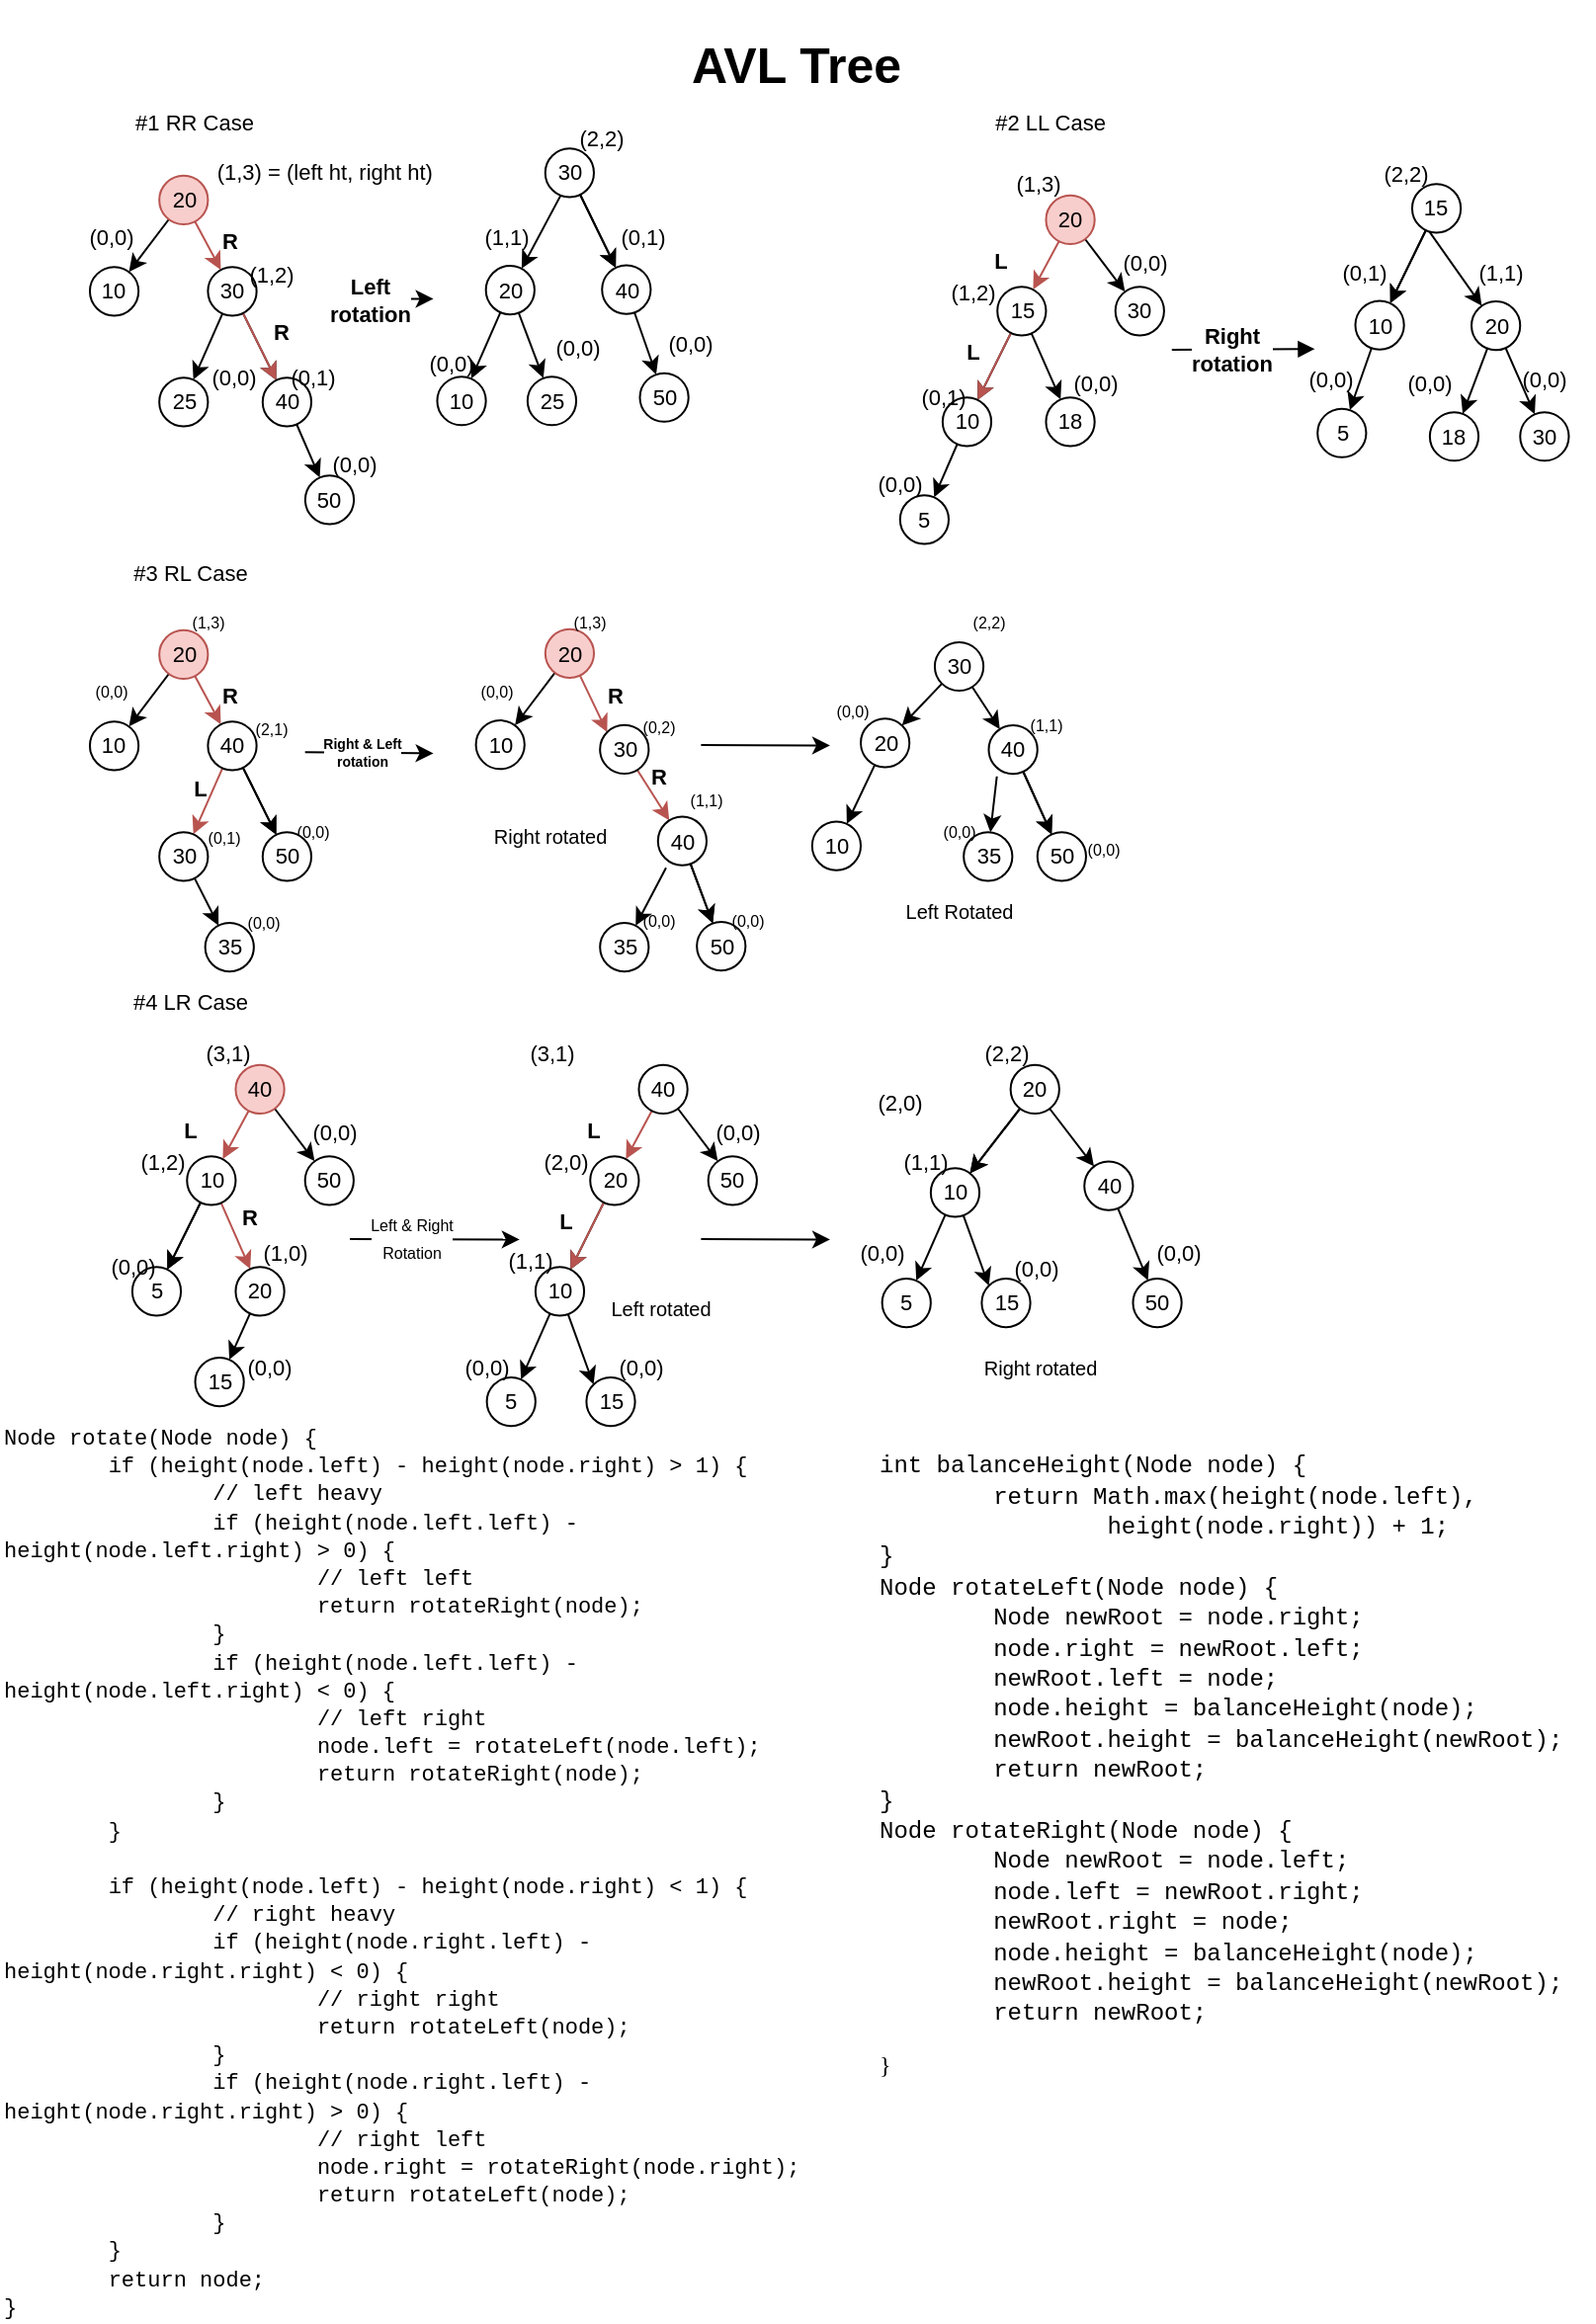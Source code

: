 <mxfile version="24.0.4" type="github">
  <diagram name="Page-1" id="_y2-3RSR9KHP5TOV_kJA">
    <mxGraphModel dx="2423" dy="2122" grid="1" gridSize="10" guides="1" tooltips="1" connect="1" arrows="1" fold="1" page="1" pageScale="1" pageWidth="827" pageHeight="1169" math="0" shadow="0">
      <root>
        <mxCell id="0" />
        <mxCell id="1" parent="0" />
        <mxCell id="Kxql6ia54n2GXgmipsIi-1" value="&lt;h1 style=&quot;font-size: 25px;&quot;&gt;AVL Tree&lt;/h1&gt;" style="text;html=1;align=center;verticalAlign=middle;whiteSpace=wrap;rounded=0;fontSize=25;" vertex="1" parent="1">
          <mxGeometry x="-474.1" y="10" width="120" height="30" as="geometry" />
        </mxCell>
        <mxCell id="Kxql6ia54n2GXgmipsIi-34" value="#1 RR Case" style="text;html=1;align=center;verticalAlign=middle;resizable=0;points=[];autosize=1;strokeColor=none;fillColor=none;fontSize=11;" vertex="1" parent="1">
          <mxGeometry x="-759.1" y="40" width="80" height="30" as="geometry" />
        </mxCell>
        <mxCell id="Kxql6ia54n2GXgmipsIi-67" value="(0,0)" style="text;html=1;align=center;verticalAlign=middle;resizable=0;points=[];autosize=1;strokeColor=none;fillColor=none;container=0;fontSize=11;" vertex="1" parent="1">
          <mxGeometry x="-614.098" y="161.558" width="50" height="30" as="geometry" />
        </mxCell>
        <mxCell id="Kxql6ia54n2GXgmipsIi-95" value="#2 LL Case" style="text;html=1;align=center;verticalAlign=middle;resizable=0;points=[];autosize=1;strokeColor=none;fillColor=none;fontSize=11;" vertex="1" parent="1">
          <mxGeometry x="-325.87" y="40" width="80" height="30" as="geometry" />
        </mxCell>
        <mxCell id="Kxql6ia54n2GXgmipsIi-91" value="" style="endArrow=none;html=1;rounded=0;exitX=0.523;exitY=-0.081;exitDx=0;exitDy=0;exitPerimeter=0;startArrow=block;startFill=1;endFill=0;fontSize=11;" edge="1" parent="1">
          <mxGeometry width="50" height="50" relative="1" as="geometry">
            <mxPoint x="-151.758" y="169.588" as="sourcePoint" />
            <mxPoint x="-224.1" y="170" as="targetPoint" />
          </mxGeometry>
        </mxCell>
        <mxCell id="Kxql6ia54n2GXgmipsIi-92" value="&lt;b style=&quot;font-size: 11px;&quot;&gt;Right&lt;br style=&quot;font-size: 11px;&quot;&gt;rotation&lt;/b&gt;" style="edgeLabel;html=1;align=center;verticalAlign=middle;resizable=0;points=[];fontSize=11;" vertex="1" connectable="0" parent="Kxql6ia54n2GXgmipsIi-91">
          <mxGeometry x="-0.521" relative="1" as="geometry">
            <mxPoint x="-25" as="offset" />
          </mxGeometry>
        </mxCell>
        <mxCell id="Kxql6ia54n2GXgmipsIi-26" value="(0,0)" style="text;html=1;align=center;verticalAlign=middle;resizable=0;points=[];autosize=1;strokeColor=none;fillColor=none;fontSize=11;" vertex="1" parent="1">
          <mxGeometry x="-662.566" y="213.251" width="50" height="30" as="geometry" />
        </mxCell>
        <mxCell id="Kxql6ia54n2GXgmipsIi-69" value="" style="endArrow=classic;html=1;rounded=0;fontSize=11;" edge="1" parent="1">
          <mxGeometry width="50" height="50" relative="1" as="geometry">
            <mxPoint x="-649.63" y="144.24" as="sourcePoint" />
            <mxPoint x="-597.687" y="144.24" as="targetPoint" />
          </mxGeometry>
        </mxCell>
        <mxCell id="Kxql6ia54n2GXgmipsIi-70" value="&lt;b style=&quot;font-size: 11px;&quot;&gt;Left&lt;br style=&quot;font-size: 11px;&quot;&gt;rotation&lt;/b&gt;" style="edgeLabel;html=1;align=center;verticalAlign=middle;resizable=0;points=[];fontSize=11;" vertex="1" connectable="0" parent="Kxql6ia54n2GXgmipsIi-69">
          <mxGeometry x="-0.521" relative="1" as="geometry">
            <mxPoint x="7" y="1" as="offset" />
          </mxGeometry>
        </mxCell>
        <mxCell id="Kxql6ia54n2GXgmipsIi-120" value="" style="group;fontSize=11;" vertex="1" connectable="0" parent="1">
          <mxGeometry x="-595.782" y="47.936" width="152.53" height="160.241" as="geometry" />
        </mxCell>
        <mxCell id="Kxql6ia54n2GXgmipsIi-53" value="(0,0)" style="text;html=1;align=center;verticalAlign=middle;resizable=0;points=[];autosize=1;strokeColor=none;fillColor=none;container=0;fontSize=11;" vertex="1" parent="Kxql6ia54n2GXgmipsIi-120">
          <mxGeometry x="102.53" y="103.887" width="50" height="30" as="geometry" />
        </mxCell>
        <mxCell id="Kxql6ia54n2GXgmipsIi-36" value="" style="rounded=0;orthogonalLoop=1;jettySize=auto;html=1;exitX=0.329;exitY=0.942;exitDx=0;exitDy=0;exitPerimeter=0;fontSize=11;" edge="1" parent="Kxql6ia54n2GXgmipsIi-120" source="Kxql6ia54n2GXgmipsIi-43" target="Kxql6ia54n2GXgmipsIi-39">
          <mxGeometry relative="1" as="geometry">
            <mxPoint x="64.574" y="55.489" as="sourcePoint" />
          </mxGeometry>
        </mxCell>
        <mxCell id="Kxql6ia54n2GXgmipsIi-64" value="" style="rounded=0;orthogonalLoop=1;jettySize=auto;html=1;fontSize=11;" edge="1" parent="Kxql6ia54n2GXgmipsIi-120" source="Kxql6ia54n2GXgmipsIi-39" target="Kxql6ia54n2GXgmipsIi-63">
          <mxGeometry relative="1" as="geometry" />
        </mxCell>
        <mxCell id="Kxql6ia54n2GXgmipsIi-66" value="" style="rounded=0;orthogonalLoop=1;jettySize=auto;html=1;fontSize=11;" edge="1" parent="Kxql6ia54n2GXgmipsIi-120" source="Kxql6ia54n2GXgmipsIi-39" target="Kxql6ia54n2GXgmipsIi-65">
          <mxGeometry relative="1" as="geometry" />
        </mxCell>
        <mxCell id="Kxql6ia54n2GXgmipsIi-39" value="20" style="ellipse;whiteSpace=wrap;html=1;aspect=fixed;container=0;fontSize=11;" vertex="1" parent="Kxql6ia54n2GXgmipsIi-120">
          <mxGeometry x="24.614" y="79.564" width="24.614" height="24.614" as="geometry" />
        </mxCell>
        <mxCell id="Kxql6ia54n2GXgmipsIi-40" value="" style="rounded=0;orthogonalLoop=1;jettySize=auto;html=1;fontSize=11;" edge="1" parent="Kxql6ia54n2GXgmipsIi-120" source="Kxql6ia54n2GXgmipsIi-43" target="Kxql6ia54n2GXgmipsIi-45">
          <mxGeometry relative="1" as="geometry" />
        </mxCell>
        <mxCell id="Kxql6ia54n2GXgmipsIi-41" value="" style="rounded=0;orthogonalLoop=1;jettySize=auto;html=1;fontSize=11;" edge="1" parent="Kxql6ia54n2GXgmipsIi-120" source="Kxql6ia54n2GXgmipsIi-43" target="Kxql6ia54n2GXgmipsIi-45">
          <mxGeometry relative="1" as="geometry" />
        </mxCell>
        <mxCell id="Kxql6ia54n2GXgmipsIi-43" value="30" style="ellipse;whiteSpace=wrap;html=1;aspect=fixed;container=0;fontSize=11;" vertex="1" parent="Kxql6ia54n2GXgmipsIi-120">
          <mxGeometry x="54.658" y="20.2" width="24.614" height="24.614" as="geometry" />
        </mxCell>
        <mxCell id="Kxql6ia54n2GXgmipsIi-44" value="" style="rounded=0;orthogonalLoop=1;jettySize=auto;html=1;fontSize=11;" edge="1" parent="Kxql6ia54n2GXgmipsIi-120" source="Kxql6ia54n2GXgmipsIi-45" target="Kxql6ia54n2GXgmipsIi-46">
          <mxGeometry relative="1" as="geometry" />
        </mxCell>
        <mxCell id="Kxql6ia54n2GXgmipsIi-45" value="40" style="ellipse;whiteSpace=wrap;html=1;aspect=fixed;container=0;fontSize=11;" vertex="1" parent="Kxql6ia54n2GXgmipsIi-120">
          <mxGeometry x="83.389" y="79.276" width="24.614" height="24.614" as="geometry" />
        </mxCell>
        <mxCell id="Kxql6ia54n2GXgmipsIi-46" value="50" style="ellipse;whiteSpace=wrap;html=1;aspect=fixed;container=0;fontSize=11;" vertex="1" parent="Kxql6ia54n2GXgmipsIi-120">
          <mxGeometry x="102.527" y="133.886" width="24.614" height="24.614" as="geometry" />
        </mxCell>
        <mxCell id="Kxql6ia54n2GXgmipsIi-48" value="(0,1)" style="text;html=1;align=center;verticalAlign=middle;resizable=0;points=[];autosize=1;strokeColor=none;fillColor=none;container=0;fontSize=11;" vertex="1" parent="Kxql6ia54n2GXgmipsIi-120">
          <mxGeometry x="78.506" y="49.568" width="50" height="30" as="geometry" />
        </mxCell>
        <mxCell id="Kxql6ia54n2GXgmipsIi-49" value="(0,0)" style="text;html=1;align=center;verticalAlign=middle;resizable=0;points=[];autosize=1;strokeColor=none;fillColor=none;container=0;fontSize=11;" vertex="1" parent="Kxql6ia54n2GXgmipsIi-120">
          <mxGeometry x="45.703" y="105.622" width="50" height="30" as="geometry" />
        </mxCell>
        <mxCell id="Kxql6ia54n2GXgmipsIi-51" value="(1,1)" style="text;html=1;align=center;verticalAlign=middle;resizable=0;points=[];autosize=1;strokeColor=none;fillColor=none;container=0;fontSize=11;" vertex="1" parent="Kxql6ia54n2GXgmipsIi-120">
          <mxGeometry x="9.774" y="49.568" width="50" height="30" as="geometry" />
        </mxCell>
        <mxCell id="Kxql6ia54n2GXgmipsIi-63" value="10" style="ellipse;whiteSpace=wrap;html=1;aspect=fixed;container=0;fontSize=11;" vertex="1" parent="Kxql6ia54n2GXgmipsIi-120">
          <mxGeometry y="135.627" width="24.614" height="24.614" as="geometry" />
        </mxCell>
        <mxCell id="Kxql6ia54n2GXgmipsIi-65" value="25" style="ellipse;whiteSpace=wrap;html=1;aspect=fixed;container=0;fontSize=11;" vertex="1" parent="Kxql6ia54n2GXgmipsIi-120">
          <mxGeometry x="45.703" y="135.627" width="24.614" height="24.614" as="geometry" />
        </mxCell>
        <mxCell id="Kxql6ia54n2GXgmipsIi-68" value="(2,2)" style="text;html=1;align=center;verticalAlign=middle;resizable=0;points=[];autosize=1;strokeColor=none;fillColor=none;container=0;fontSize=11;" vertex="1" parent="Kxql6ia54n2GXgmipsIi-120">
          <mxGeometry x="58.007" width="50" height="30" as="geometry" />
        </mxCell>
        <mxCell id="Kxql6ia54n2GXgmipsIi-121" value="" style="group;fontSize=11;" vertex="1" connectable="0" parent="1">
          <mxGeometry x="-386.998" y="70.751" width="173.846" height="197.479" as="geometry" />
        </mxCell>
        <mxCell id="Kxql6ia54n2GXgmipsIi-93" value="(1,3)" style="text;html=1;align=center;verticalAlign=middle;resizable=0;points=[];autosize=1;strokeColor=none;fillColor=none;flipH=1;fontSize=11;" vertex="1" parent="Kxql6ia54n2GXgmipsIi-121">
          <mxGeometry x="70.0" width="50" height="30" as="geometry" />
        </mxCell>
        <mxCell id="Kxql6ia54n2GXgmipsIi-94" value="&lt;b style=&quot;font-size: 11px;&quot;&gt;L&lt;/b&gt;" style="text;html=1;align=center;verticalAlign=middle;resizable=0;points=[];autosize=1;strokeColor=none;fillColor=none;flipH=1;fontSize=11;" vertex="1" parent="Kxql6ia54n2GXgmipsIi-121">
          <mxGeometry x="61.131" y="39.708" width="30" height="30" as="geometry" />
        </mxCell>
        <mxCell id="Kxql6ia54n2GXgmipsIi-73" value="" style="rounded=0;orthogonalLoop=1;jettySize=auto;html=1;fontSize=11;" edge="1" parent="Kxql6ia54n2GXgmipsIi-121" source="Kxql6ia54n2GXgmipsIi-75" target="Kxql6ia54n2GXgmipsIi-76">
          <mxGeometry relative="1" as="geometry" />
        </mxCell>
        <mxCell id="Kxql6ia54n2GXgmipsIi-74" value="" style="rounded=0;orthogonalLoop=1;jettySize=auto;html=1;fillColor=#f8cecc;strokeColor=#b85450;fontSize=11;" edge="1" parent="Kxql6ia54n2GXgmipsIi-121" source="Kxql6ia54n2GXgmipsIi-75" target="Kxql6ia54n2GXgmipsIi-80">
          <mxGeometry relative="1" as="geometry" />
        </mxCell>
        <mxCell id="Kxql6ia54n2GXgmipsIi-75" value="20" style="ellipse;whiteSpace=wrap;html=1;aspect=fixed;fillColor=#f8cecc;strokeColor=#b85450;fontSize=11;" vertex="1" parent="Kxql6ia54n2GXgmipsIi-121">
          <mxGeometry x="99.229" y="21.157" width="24.614" height="24.614" as="geometry" />
        </mxCell>
        <mxCell id="Kxql6ia54n2GXgmipsIi-76" value="30" style="ellipse;whiteSpace=wrap;html=1;aspect=fixed;fontSize=11;" vertex="1" parent="Kxql6ia54n2GXgmipsIi-121">
          <mxGeometry x="134.341" y="67.329" width="24.614" height="24.614" as="geometry" />
        </mxCell>
        <mxCell id="Kxql6ia54n2GXgmipsIi-77" value="" style="rounded=0;orthogonalLoop=1;jettySize=auto;html=1;fontSize=11;" edge="1" parent="Kxql6ia54n2GXgmipsIi-121" source="Kxql6ia54n2GXgmipsIi-80" target="Kxql6ia54n2GXgmipsIi-82">
          <mxGeometry relative="1" as="geometry" />
        </mxCell>
        <mxCell id="Kxql6ia54n2GXgmipsIi-78" value="" style="rounded=0;orthogonalLoop=1;jettySize=auto;html=1;fillColor=#f8cecc;strokeColor=#b85450;fontSize=11;" edge="1" parent="Kxql6ia54n2GXgmipsIi-121" source="Kxql6ia54n2GXgmipsIi-80" target="Kxql6ia54n2GXgmipsIi-82">
          <mxGeometry relative="1" as="geometry" />
        </mxCell>
        <mxCell id="Kxql6ia54n2GXgmipsIi-79" style="rounded=0;orthogonalLoop=1;jettySize=auto;html=1;fontSize=11;" edge="1" parent="Kxql6ia54n2GXgmipsIi-121" source="Kxql6ia54n2GXgmipsIi-80" target="Kxql6ia54n2GXgmipsIi-84">
          <mxGeometry relative="1" as="geometry">
            <mxPoint x="123.843" y="116.799" as="targetPoint" />
          </mxGeometry>
        </mxCell>
        <mxCell id="Kxql6ia54n2GXgmipsIi-80" value="15" style="ellipse;whiteSpace=wrap;html=1;aspect=fixed;fontSize=11;" vertex="1" parent="Kxql6ia54n2GXgmipsIi-121">
          <mxGeometry x="74.615" y="67.329" width="24.614" height="24.614" as="geometry" />
        </mxCell>
        <mxCell id="Kxql6ia54n2GXgmipsIi-81" value="" style="rounded=0;orthogonalLoop=1;jettySize=auto;html=1;fontSize=11;" edge="1" parent="Kxql6ia54n2GXgmipsIi-121" source="Kxql6ia54n2GXgmipsIi-82" target="Kxql6ia54n2GXgmipsIi-83">
          <mxGeometry relative="1" as="geometry" />
        </mxCell>
        <mxCell id="Kxql6ia54n2GXgmipsIi-82" value="10" style="ellipse;whiteSpace=wrap;html=1;aspect=fixed;fontSize=11;" vertex="1" parent="Kxql6ia54n2GXgmipsIi-121">
          <mxGeometry x="46.924" y="123.395" width="24.614" height="24.614" as="geometry" />
        </mxCell>
        <mxCell id="Kxql6ia54n2GXgmipsIi-83" value="5" style="ellipse;whiteSpace=wrap;html=1;aspect=fixed;fontSize=11;" vertex="1" parent="Kxql6ia54n2GXgmipsIi-121">
          <mxGeometry x="25.386" y="172.865" width="24.614" height="24.614" as="geometry" />
        </mxCell>
        <mxCell id="Kxql6ia54n2GXgmipsIi-84" value="18" style="ellipse;whiteSpace=wrap;html=1;aspect=fixed;fontSize=11;" vertex="1" parent="Kxql6ia54n2GXgmipsIi-121">
          <mxGeometry x="99.228" y="123.392" width="24.614" height="24.614" as="geometry" />
        </mxCell>
        <mxCell id="Kxql6ia54n2GXgmipsIi-85" value="(0,1)" style="text;html=1;align=center;verticalAlign=middle;resizable=0;points=[];autosize=1;strokeColor=none;fillColor=none;fontSize=11;" vertex="1" parent="Kxql6ia54n2GXgmipsIi-121">
          <mxGeometry x="21.542" y="107.977" width="50" height="30" as="geometry" />
        </mxCell>
        <mxCell id="Kxql6ia54n2GXgmipsIi-86" value="(0,0)" style="text;html=1;align=center;verticalAlign=middle;resizable=0;points=[];autosize=1;strokeColor=none;fillColor=none;fontSize=11;" vertex="1" parent="Kxql6ia54n2GXgmipsIi-121">
          <mxGeometry x="99.226" y="100.817" width="50" height="30" as="geometry" />
        </mxCell>
        <mxCell id="Kxql6ia54n2GXgmipsIi-87" value="(1,2)" style="text;html=1;align=center;verticalAlign=middle;resizable=0;points=[];autosize=1;strokeColor=none;fillColor=none;fontSize=11;" vertex="1" parent="Kxql6ia54n2GXgmipsIi-121">
          <mxGeometry x="37.331" y="55.713" width="50" height="30" as="geometry" />
        </mxCell>
        <mxCell id="Kxql6ia54n2GXgmipsIi-88" value="(0,0)" style="text;html=1;align=center;verticalAlign=middle;resizable=0;points=[];autosize=1;strokeColor=none;fillColor=none;fontSize=11;" vertex="1" parent="Kxql6ia54n2GXgmipsIi-121">
          <mxGeometry x="123.846" y="40.003" width="50" height="30" as="geometry" />
        </mxCell>
        <mxCell id="Kxql6ia54n2GXgmipsIi-89" value="&lt;b style=&quot;font-size: 11px;&quot;&gt;L&lt;/b&gt;" style="text;html=1;align=center;verticalAlign=middle;resizable=0;points=[];autosize=1;strokeColor=none;fillColor=none;fontSize=11;" vertex="1" parent="Kxql6ia54n2GXgmipsIi-121">
          <mxGeometry x="47.33" y="85.715" width="30" height="30" as="geometry" />
        </mxCell>
        <mxCell id="Kxql6ia54n2GXgmipsIi-90" value="(0,0)" style="text;html=1;align=center;verticalAlign=middle;resizable=0;points=[];autosize=1;strokeColor=none;fillColor=none;fontSize=11;" vertex="1" parent="Kxql6ia54n2GXgmipsIi-121">
          <mxGeometry y="152.5" width="50" height="30" as="geometry" />
        </mxCell>
        <mxCell id="Kxql6ia54n2GXgmipsIi-123" value="" style="group;fontSize=11;" vertex="1" connectable="0" parent="1">
          <mxGeometry x="-168.958" y="65.936" width="158.397" height="160.241" as="geometry" />
        </mxCell>
        <mxCell id="Kxql6ia54n2GXgmipsIi-112" value="(0,0)" style="text;html=1;align=center;verticalAlign=middle;resizable=0;points=[];autosize=1;strokeColor=none;fillColor=none;container=0;fontSize=11;" vertex="1" parent="Kxql6ia54n2GXgmipsIi-123">
          <mxGeometry y="103.882" width="50" height="30" as="geometry" />
        </mxCell>
        <mxCell id="Kxql6ia54n2GXgmipsIi-96" value="(0,0)" style="text;html=1;align=center;verticalAlign=middle;resizable=0;points=[];autosize=1;strokeColor=none;fillColor=none;container=0;flipH=0;fontSize=11;" vertex="1" parent="Kxql6ia54n2GXgmipsIi-123">
          <mxGeometry x="108.397" y="103.887" width="50" height="30" as="geometry" />
        </mxCell>
        <mxCell id="Kxql6ia54n2GXgmipsIi-97" value="" style="rounded=0;orthogonalLoop=1;jettySize=auto;html=1;exitX=0.329;exitY=0.942;exitDx=0;exitDy=0;exitPerimeter=0;fontSize=11;" edge="1" parent="Kxql6ia54n2GXgmipsIi-123" source="Kxql6ia54n2GXgmipsIi-103" target="Kxql6ia54n2GXgmipsIi-100">
          <mxGeometry relative="1" as="geometry">
            <mxPoint x="61.81" y="55.489" as="sourcePoint" />
          </mxGeometry>
        </mxCell>
        <mxCell id="Kxql6ia54n2GXgmipsIi-98" value="" style="rounded=0;orthogonalLoop=1;jettySize=auto;html=1;fontSize=11;" edge="1" parent="Kxql6ia54n2GXgmipsIi-123" source="Kxql6ia54n2GXgmipsIi-100" target="Kxql6ia54n2GXgmipsIi-110">
          <mxGeometry relative="1" as="geometry" />
        </mxCell>
        <mxCell id="Kxql6ia54n2GXgmipsIi-99" value="" style="rounded=0;orthogonalLoop=1;jettySize=auto;html=1;fontSize=11;" edge="1" parent="Kxql6ia54n2GXgmipsIi-123" source="Kxql6ia54n2GXgmipsIi-100" target="Kxql6ia54n2GXgmipsIi-111">
          <mxGeometry relative="1" as="geometry" />
        </mxCell>
        <mxCell id="Kxql6ia54n2GXgmipsIi-100" value="20" style="ellipse;whiteSpace=wrap;html=1;aspect=fixed;container=0;flipH=0;fontSize=11;" vertex="1" parent="Kxql6ia54n2GXgmipsIi-123">
          <mxGeometry x="96.477" y="79.564" width="24.614" height="24.614" as="geometry" />
        </mxCell>
        <mxCell id="Kxql6ia54n2GXgmipsIi-101" value="" style="rounded=0;orthogonalLoop=1;jettySize=auto;html=1;fontSize=11;" edge="1" parent="Kxql6ia54n2GXgmipsIi-123" source="Kxql6ia54n2GXgmipsIi-103" target="Kxql6ia54n2GXgmipsIi-105">
          <mxGeometry relative="1" as="geometry" />
        </mxCell>
        <mxCell id="Kxql6ia54n2GXgmipsIi-102" value="" style="rounded=0;orthogonalLoop=1;jettySize=auto;html=1;fontSize=11;" edge="1" parent="Kxql6ia54n2GXgmipsIi-123" source="Kxql6ia54n2GXgmipsIi-103" target="Kxql6ia54n2GXgmipsIi-105">
          <mxGeometry relative="1" as="geometry" />
        </mxCell>
        <mxCell id="Kxql6ia54n2GXgmipsIi-103" value="15" style="ellipse;whiteSpace=wrap;html=1;aspect=fixed;container=0;flipH=0;fontSize=11;" vertex="1" parent="Kxql6ia54n2GXgmipsIi-123">
          <mxGeometry x="66.434" y="20.2" width="24.614" height="24.614" as="geometry" />
        </mxCell>
        <mxCell id="Kxql6ia54n2GXgmipsIi-104" value="" style="rounded=0;orthogonalLoop=1;jettySize=auto;html=1;fontSize=11;" edge="1" parent="Kxql6ia54n2GXgmipsIi-123" source="Kxql6ia54n2GXgmipsIi-105" target="Kxql6ia54n2GXgmipsIi-106">
          <mxGeometry relative="1" as="geometry" />
        </mxCell>
        <mxCell id="Kxql6ia54n2GXgmipsIi-105" value="10" style="ellipse;whiteSpace=wrap;html=1;aspect=fixed;container=0;flipH=0;fontSize=11;" vertex="1" parent="Kxql6ia54n2GXgmipsIi-123">
          <mxGeometry x="37.702" y="79.276" width="24.614" height="24.614" as="geometry" />
        </mxCell>
        <mxCell id="Kxql6ia54n2GXgmipsIi-106" value="5" style="ellipse;whiteSpace=wrap;html=1;aspect=fixed;container=0;flipH=0;fontSize=11;" vertex="1" parent="Kxql6ia54n2GXgmipsIi-123">
          <mxGeometry x="18.565" y="133.886" width="24.614" height="24.614" as="geometry" />
        </mxCell>
        <mxCell id="Kxql6ia54n2GXgmipsIi-107" value="(0,1)" style="text;html=1;align=center;verticalAlign=middle;resizable=0;points=[];autosize=1;strokeColor=none;fillColor=none;container=0;flipH=0;fontSize=11;" vertex="1" parent="Kxql6ia54n2GXgmipsIi-123">
          <mxGeometry x="17.2" y="49.568" width="50" height="30" as="geometry" />
        </mxCell>
        <mxCell id="Kxql6ia54n2GXgmipsIi-108" value="(0,0)" style="text;html=1;align=center;verticalAlign=middle;resizable=0;points=[];autosize=1;strokeColor=none;fillColor=none;container=0;flipH=0;fontSize=11;" vertex="1" parent="Kxql6ia54n2GXgmipsIi-123">
          <mxGeometry x="50.003" y="105.622" width="50" height="30" as="geometry" />
        </mxCell>
        <mxCell id="Kxql6ia54n2GXgmipsIi-109" value="(1,1)" style="text;html=1;align=center;verticalAlign=middle;resizable=0;points=[];autosize=1;strokeColor=none;fillColor=none;container=0;flipH=0;fontSize=11;" vertex="1" parent="Kxql6ia54n2GXgmipsIi-123">
          <mxGeometry x="85.932" y="49.568" width="50" height="30" as="geometry" />
        </mxCell>
        <mxCell id="Kxql6ia54n2GXgmipsIi-110" value="30" style="ellipse;whiteSpace=wrap;html=1;aspect=fixed;container=0;flipH=0;fontSize=11;" vertex="1" parent="Kxql6ia54n2GXgmipsIi-123">
          <mxGeometry x="121.092" y="135.627" width="24.614" height="24.614" as="geometry" />
        </mxCell>
        <mxCell id="Kxql6ia54n2GXgmipsIi-111" value="18" style="ellipse;whiteSpace=wrap;html=1;aspect=fixed;container=0;flipH=0;fontSize=11;" vertex="1" parent="Kxql6ia54n2GXgmipsIi-123">
          <mxGeometry x="75.389" y="135.627" width="24.614" height="24.614" as="geometry" />
        </mxCell>
        <mxCell id="Kxql6ia54n2GXgmipsIi-113" value="(2,2)" style="text;html=1;align=center;verticalAlign=middle;resizable=0;points=[];autosize=1;strokeColor=none;fillColor=none;flipH=0;fontSize=11;" vertex="1" parent="Kxql6ia54n2GXgmipsIi-123">
          <mxGeometry x="37.699" width="50" height="30" as="geometry" />
        </mxCell>
        <mxCell id="Kxql6ia54n2GXgmipsIi-31" value="&lt;span style=&quot;white-space: pre; font-size: 11px;&quot;&gt;&#x9;&lt;/span&gt;&lt;span style=&quot;white-space: pre; font-size: 11px;&quot;&gt;&#x9;&lt;/span&gt;&lt;span style=&quot;white-space: pre; font-size: 11px;&quot;&gt;&#x9;&lt;/span&gt;&lt;span style=&quot;white-space: pre; font-size: 11px;&quot;&gt;&#x9;&lt;/span&gt;(1,3) = (left ht, right ht)" style="text;html=1;align=center;verticalAlign=middle;resizable=0;points=[];autosize=1;strokeColor=none;fillColor=none;fontSize=11;" vertex="1" parent="1">
          <mxGeometry x="-816.998" y="64.841" width="230" height="30" as="geometry" />
        </mxCell>
        <mxCell id="Kxql6ia54n2GXgmipsIi-32" value="&lt;b style=&quot;font-size: 11px;&quot;&gt;R&lt;/b&gt;" style="text;html=1;align=center;verticalAlign=middle;resizable=0;points=[];autosize=1;strokeColor=none;fillColor=none;fontSize=11;" vertex="1" parent="1">
          <mxGeometry x="-715.867" y="100.459" width="30" height="30" as="geometry" />
        </mxCell>
        <mxCell id="Kxql6ia54n2GXgmipsIi-117" value="" style="group;fontSize=11;" vertex="1" connectable="0" parent="1">
          <mxGeometry x="-777.761" y="81.908" width="143.654" height="176.322" as="geometry" />
        </mxCell>
        <mxCell id="Kxql6ia54n2GXgmipsIi-14" value="" style="rounded=0;orthogonalLoop=1;jettySize=auto;html=1;fontSize=11;" edge="1" parent="Kxql6ia54n2GXgmipsIi-117" source="Kxql6ia54n2GXgmipsIi-2" target="Kxql6ia54n2GXgmipsIi-13">
          <mxGeometry relative="1" as="geometry" />
        </mxCell>
        <mxCell id="Kxql6ia54n2GXgmipsIi-16" value="" style="rounded=0;orthogonalLoop=1;jettySize=auto;html=1;fillColor=#f8cecc;strokeColor=#b85450;fontSize=11;" edge="1" parent="Kxql6ia54n2GXgmipsIi-117" source="Kxql6ia54n2GXgmipsIi-2" target="Kxql6ia54n2GXgmipsIi-15">
          <mxGeometry relative="1" as="geometry" />
        </mxCell>
        <mxCell id="Kxql6ia54n2GXgmipsIi-2" value="20" style="ellipse;whiteSpace=wrap;html=1;aspect=fixed;fillColor=#f8cecc;strokeColor=#b85450;fontSize=11;" vertex="1" parent="Kxql6ia54n2GXgmipsIi-117">
          <mxGeometry x="41.352" width="24.614" height="24.614" as="geometry" />
        </mxCell>
        <mxCell id="Kxql6ia54n2GXgmipsIi-13" value="10" style="ellipse;whiteSpace=wrap;html=1;aspect=fixed;fontSize=11;" vertex="1" parent="Kxql6ia54n2GXgmipsIi-117">
          <mxGeometry x="6.241" y="46.172" width="24.614" height="24.614" as="geometry" />
        </mxCell>
        <mxCell id="Kxql6ia54n2GXgmipsIi-18" value="" style="rounded=0;orthogonalLoop=1;jettySize=auto;html=1;fontSize=11;" edge="1" parent="Kxql6ia54n2GXgmipsIi-117" source="Kxql6ia54n2GXgmipsIi-15" target="Kxql6ia54n2GXgmipsIi-17">
          <mxGeometry relative="1" as="geometry" />
        </mxCell>
        <mxCell id="Kxql6ia54n2GXgmipsIi-21" value="" style="rounded=0;orthogonalLoop=1;jettySize=auto;html=1;fillColor=#f8cecc;strokeColor=#b85450;fontSize=11;" edge="1" parent="Kxql6ia54n2GXgmipsIi-117" source="Kxql6ia54n2GXgmipsIi-15" target="Kxql6ia54n2GXgmipsIi-17">
          <mxGeometry relative="1" as="geometry" />
        </mxCell>
        <mxCell id="Kxql6ia54n2GXgmipsIi-23" style="rounded=0;orthogonalLoop=1;jettySize=auto;html=1;fontSize=11;" edge="1" parent="Kxql6ia54n2GXgmipsIi-117" source="Kxql6ia54n2GXgmipsIi-15" target="Kxql6ia54n2GXgmipsIi-24">
          <mxGeometry relative="1" as="geometry">
            <mxPoint x="41.352" y="95.642" as="targetPoint" />
          </mxGeometry>
        </mxCell>
        <mxCell id="Kxql6ia54n2GXgmipsIi-15" value="30" style="ellipse;whiteSpace=wrap;html=1;aspect=fixed;fontSize=11;" vertex="1" parent="Kxql6ia54n2GXgmipsIi-117">
          <mxGeometry x="65.966" y="46.172" width="24.614" height="24.614" as="geometry" />
        </mxCell>
        <mxCell id="Kxql6ia54n2GXgmipsIi-20" value="" style="rounded=0;orthogonalLoop=1;jettySize=auto;html=1;fontSize=11;" edge="1" parent="Kxql6ia54n2GXgmipsIi-117" source="Kxql6ia54n2GXgmipsIi-17" target="Kxql6ia54n2GXgmipsIi-19">
          <mxGeometry relative="1" as="geometry" />
        </mxCell>
        <mxCell id="Kxql6ia54n2GXgmipsIi-17" value="40" style="ellipse;whiteSpace=wrap;html=1;aspect=fixed;fontSize=11;" vertex="1" parent="Kxql6ia54n2GXgmipsIi-117">
          <mxGeometry x="93.658" y="102.238" width="24.614" height="24.614" as="geometry" />
        </mxCell>
        <mxCell id="Kxql6ia54n2GXgmipsIi-19" value="50" style="ellipse;whiteSpace=wrap;html=1;aspect=fixed;fontSize=11;" vertex="1" parent="Kxql6ia54n2GXgmipsIi-117">
          <mxGeometry x="115.195" y="151.708" width="24.614" height="24.614" as="geometry" />
        </mxCell>
        <mxCell id="Kxql6ia54n2GXgmipsIi-24" value="25" style="ellipse;whiteSpace=wrap;html=1;aspect=fixed;fontSize=11;" vertex="1" parent="Kxql6ia54n2GXgmipsIi-117">
          <mxGeometry x="41.354" y="102.235" width="24.614" height="24.614" as="geometry" />
        </mxCell>
        <mxCell id="Kxql6ia54n2GXgmipsIi-27" value="(0,1)" style="text;html=1;align=center;verticalAlign=middle;resizable=0;points=[];autosize=1;strokeColor=none;fillColor=none;fontSize=11;" vertex="1" parent="Kxql6ia54n2GXgmipsIi-117">
          <mxGeometry x="93.654" y="86.82" width="50" height="30" as="geometry" />
        </mxCell>
        <mxCell id="Kxql6ia54n2GXgmipsIi-28" value="(0,0)" style="text;html=1;align=center;verticalAlign=middle;resizable=0;points=[];autosize=1;strokeColor=none;fillColor=none;fontSize=11;" vertex="1" parent="Kxql6ia54n2GXgmipsIi-117">
          <mxGeometry x="53.479" y="86.82" width="50" height="30" as="geometry" />
        </mxCell>
        <mxCell id="Kxql6ia54n2GXgmipsIi-29" value="(1,2)" style="text;html=1;align=center;verticalAlign=middle;resizable=0;points=[];autosize=1;strokeColor=none;fillColor=none;fontSize=11;" vertex="1" parent="Kxql6ia54n2GXgmipsIi-117">
          <mxGeometry x="73.025" y="34.876" width="50" height="30" as="geometry" />
        </mxCell>
        <mxCell id="Kxql6ia54n2GXgmipsIi-30" value="(0,0)" style="text;html=1;align=center;verticalAlign=middle;resizable=0;points=[];autosize=1;strokeColor=none;fillColor=none;fontSize=11;" vertex="1" parent="Kxql6ia54n2GXgmipsIi-117">
          <mxGeometry x="-8.65" y="16.176" width="50" height="30" as="geometry" />
        </mxCell>
        <mxCell id="Kxql6ia54n2GXgmipsIi-33" value="&lt;b style=&quot;font-size: 11px;&quot;&gt;R&lt;/b&gt;" style="text;html=1;align=center;verticalAlign=middle;resizable=0;points=[];autosize=1;strokeColor=none;fillColor=none;fontSize=11;" vertex="1" parent="Kxql6ia54n2GXgmipsIi-117">
          <mxGeometry x="87.866" y="64.558" width="30" height="30" as="geometry" />
        </mxCell>
        <mxCell id="Kxql6ia54n2GXgmipsIi-209" value="#3 RL Case" style="text;html=1;align=center;verticalAlign=middle;resizable=0;points=[];autosize=1;strokeColor=none;fillColor=none;fontSize=11;" vertex="1" parent="1">
          <mxGeometry x="-760.87" y="268.23" width="80" height="30" as="geometry" />
        </mxCell>
        <mxCell id="Kxql6ia54n2GXgmipsIi-268" value="" style="group" vertex="1" connectable="0" parent="1">
          <mxGeometry x="-781.411" y="298.234" width="541.924" height="186.377" as="geometry" />
        </mxCell>
        <mxCell id="Kxql6ia54n2GXgmipsIi-170" value="" style="endArrow=classic;html=1;rounded=0;fontSize=11;exitX=0.927;exitY=1.089;exitDx=0;exitDy=0;exitPerimeter=0;" edge="1" parent="Kxql6ia54n2GXgmipsIi-268" source="Kxql6ia54n2GXgmipsIi-206">
          <mxGeometry width="50" height="50" relative="1" as="geometry">
            <mxPoint x="131.781" y="76.006" as="sourcePoint" />
            <mxPoint x="183.724" y="76.006" as="targetPoint" />
          </mxGeometry>
        </mxCell>
        <mxCell id="Kxql6ia54n2GXgmipsIi-171" value="&lt;div style=&quot;&quot;&gt;&lt;b style=&quot;font-size: 7px;&quot;&gt;Right &amp;amp; Left&lt;/b&gt;&lt;/div&gt;&lt;b style=&quot;font-size: 7px;&quot;&gt;&lt;div style=&quot;&quot;&gt;&lt;b&gt;rotation&lt;/b&gt;&lt;/div&gt;&lt;/b&gt;" style="edgeLabel;html=1;align=center;verticalAlign=middle;resizable=0;points=[];fontSize=11;" vertex="1" connectable="0" parent="Kxql6ia54n2GXgmipsIi-170">
          <mxGeometry x="-0.521" relative="1" as="geometry">
            <mxPoint x="13" y="-2" as="offset" />
          </mxGeometry>
        </mxCell>
        <mxCell id="Kxql6ia54n2GXgmipsIi-204" value="(0,0)" style="text;html=1;align=center;verticalAlign=middle;resizable=0;points=[];autosize=1;strokeColor=none;fillColor=none;fontSize=8;" vertex="1" parent="Kxql6ia54n2GXgmipsIi-268">
          <mxGeometry x="102.304" y="105.493" width="40" height="20" as="geometry" />
        </mxCell>
        <mxCell id="Kxql6ia54n2GXgmipsIi-216" value="(1,3)" style="text;html=1;align=center;verticalAlign=middle;resizable=0;points=[];autosize=1;strokeColor=none;fillColor=none;fontSize=8;" vertex="1" parent="Kxql6ia54n2GXgmipsIi-268">
          <mxGeometry x="49.415" width="40" height="20" as="geometry" />
        </mxCell>
        <mxCell id="Kxql6ia54n2GXgmipsIi-217" value="" style="group" vertex="1" connectable="0" parent="Kxql6ia54n2GXgmipsIi-268">
          <mxGeometry y="13.674" width="121.922" height="172.703" as="geometry" />
        </mxCell>
        <mxCell id="Kxql6ia54n2GXgmipsIi-190" value="&lt;b style=&quot;font-size: 11px;&quot;&gt;R&lt;/b&gt;" style="text;html=1;align=center;verticalAlign=middle;resizable=0;points=[];autosize=1;strokeColor=none;fillColor=none;fontSize=11;" vertex="1" parent="Kxql6ia54n2GXgmipsIi-217">
          <mxGeometry x="65.544" y="18.551" width="30" height="30" as="geometry" />
        </mxCell>
        <mxCell id="Kxql6ia54n2GXgmipsIi-192" value="" style="rounded=0;orthogonalLoop=1;jettySize=auto;html=1;fontSize=11;" edge="1" parent="Kxql6ia54n2GXgmipsIi-217" source="Kxql6ia54n2GXgmipsIi-194" target="Kxql6ia54n2GXgmipsIi-195">
          <mxGeometry relative="1" as="geometry" />
        </mxCell>
        <mxCell id="Kxql6ia54n2GXgmipsIi-193" value="" style="rounded=0;orthogonalLoop=1;jettySize=auto;html=1;fillColor=#f8cecc;strokeColor=#b85450;fontSize=11;" edge="1" parent="Kxql6ia54n2GXgmipsIi-217" source="Kxql6ia54n2GXgmipsIi-194" target="Kxql6ia54n2GXgmipsIi-199">
          <mxGeometry relative="1" as="geometry" />
        </mxCell>
        <mxCell id="Kxql6ia54n2GXgmipsIi-194" value="20" style="ellipse;whiteSpace=wrap;html=1;aspect=fixed;fillColor=#f8cecc;strokeColor=#b85450;fontSize=11;" vertex="1" parent="Kxql6ia54n2GXgmipsIi-217">
          <mxGeometry x="45.002" width="24.614" height="24.614" as="geometry" />
        </mxCell>
        <mxCell id="Kxql6ia54n2GXgmipsIi-195" value="10" style="ellipse;whiteSpace=wrap;html=1;aspect=fixed;fontSize=11;" vertex="1" parent="Kxql6ia54n2GXgmipsIi-217">
          <mxGeometry x="9.891" y="46.172" width="24.614" height="24.614" as="geometry" />
        </mxCell>
        <mxCell id="Kxql6ia54n2GXgmipsIi-196" value="" style="rounded=0;orthogonalLoop=1;jettySize=auto;html=1;fontSize=11;" edge="1" parent="Kxql6ia54n2GXgmipsIi-217" source="Kxql6ia54n2GXgmipsIi-199" target="Kxql6ia54n2GXgmipsIi-201">
          <mxGeometry relative="1" as="geometry" />
        </mxCell>
        <mxCell id="Kxql6ia54n2GXgmipsIi-197" value="" style="rounded=0;orthogonalLoop=1;jettySize=auto;html=1;fontSize=11;" edge="1" parent="Kxql6ia54n2GXgmipsIi-217" source="Kxql6ia54n2GXgmipsIi-199" target="Kxql6ia54n2GXgmipsIi-201">
          <mxGeometry relative="1" as="geometry" />
        </mxCell>
        <mxCell id="Kxql6ia54n2GXgmipsIi-198" style="rounded=0;orthogonalLoop=1;jettySize=auto;html=1;fillColor=#f8cecc;strokeColor=#b85450;fontSize=11;" edge="1" parent="Kxql6ia54n2GXgmipsIi-217" source="Kxql6ia54n2GXgmipsIi-199" target="Kxql6ia54n2GXgmipsIi-203">
          <mxGeometry relative="1" as="geometry">
            <mxPoint x="45.002" y="95.642" as="targetPoint" />
          </mxGeometry>
        </mxCell>
        <mxCell id="Kxql6ia54n2GXgmipsIi-199" value="40" style="ellipse;whiteSpace=wrap;html=1;aspect=fixed;fontSize=11;" vertex="1" parent="Kxql6ia54n2GXgmipsIi-217">
          <mxGeometry x="69.616" y="46.172" width="24.614" height="24.614" as="geometry" />
        </mxCell>
        <mxCell id="Kxql6ia54n2GXgmipsIi-201" value="50" style="ellipse;whiteSpace=wrap;html=1;aspect=fixed;fontSize=11;" vertex="1" parent="Kxql6ia54n2GXgmipsIi-217">
          <mxGeometry x="97.308" y="102.238" width="24.614" height="24.614" as="geometry" />
        </mxCell>
        <mxCell id="Kxql6ia54n2GXgmipsIi-214" value="" style="rounded=0;orthogonalLoop=1;jettySize=auto;html=1;fontSize=11;" edge="1" parent="Kxql6ia54n2GXgmipsIi-217" source="Kxql6ia54n2GXgmipsIi-203" target="Kxql6ia54n2GXgmipsIi-213">
          <mxGeometry relative="1" as="geometry" />
        </mxCell>
        <mxCell id="Kxql6ia54n2GXgmipsIi-203" value="30" style="ellipse;whiteSpace=wrap;html=1;aspect=fixed;fontSize=11;" vertex="1" parent="Kxql6ia54n2GXgmipsIi-217">
          <mxGeometry x="45.004" y="102.235" width="24.614" height="24.614" as="geometry" />
        </mxCell>
        <mxCell id="Kxql6ia54n2GXgmipsIi-205" value="(0,1)" style="text;html=1;align=center;verticalAlign=middle;resizable=0;points=[];autosize=1;strokeColor=none;fillColor=none;fontSize=8;" vertex="1" parent="Kxql6ia54n2GXgmipsIi-217">
          <mxGeometry x="57.309" y="94.88" width="40" height="20" as="geometry" />
        </mxCell>
        <mxCell id="Kxql6ia54n2GXgmipsIi-206" value="(2,1)" style="text;html=1;align=center;verticalAlign=middle;resizable=0;points=[];autosize=1;strokeColor=none;fillColor=none;fontSize=8;" vertex="1" parent="Kxql6ia54n2GXgmipsIi-217">
          <mxGeometry x="81.675" y="39.876" width="40" height="20" as="geometry" />
        </mxCell>
        <mxCell id="Kxql6ia54n2GXgmipsIi-207" value="(0,0)" style="text;html=1;align=center;verticalAlign=middle;resizable=0;points=[];autosize=1;strokeColor=none;fillColor=none;fontSize=8;" vertex="1" parent="Kxql6ia54n2GXgmipsIi-217">
          <mxGeometry y="21.176" width="40" height="20" as="geometry" />
        </mxCell>
        <mxCell id="Kxql6ia54n2GXgmipsIi-208" value="&lt;b style=&quot;font-size: 11px;&quot;&gt;L&lt;/b&gt;" style="text;html=1;align=center;verticalAlign=middle;resizable=0;points=[];autosize=1;strokeColor=none;fillColor=none;fontSize=11;" vertex="1" parent="Kxql6ia54n2GXgmipsIi-217">
          <mxGeometry x="50.476" y="64.878" width="30" height="30" as="geometry" />
        </mxCell>
        <mxCell id="Kxql6ia54n2GXgmipsIi-213" value="35" style="ellipse;whiteSpace=wrap;html=1;aspect=fixed;fontSize=11;" vertex="1" parent="Kxql6ia54n2GXgmipsIi-217">
          <mxGeometry x="68.234" y="148.089" width="24.614" height="24.614" as="geometry" />
        </mxCell>
        <mxCell id="Kxql6ia54n2GXgmipsIi-215" value="(0,0)" style="text;align=center;verticalAlign=middle;resizable=0;points=[];autosize=1;strokeColor=none;fillColor=none;fontSize=8;horizontal=1;html=1;labelBorderColor=none;labelBackgroundColor=none;" vertex="1" parent="Kxql6ia54n2GXgmipsIi-217">
          <mxGeometry x="77.314" y="138.09" width="40" height="20" as="geometry" />
        </mxCell>
        <mxCell id="Kxql6ia54n2GXgmipsIi-242" value="" style="group" vertex="1" connectable="0" parent="Kxql6ia54n2GXgmipsIi-268">
          <mxGeometry x="195.31" width="166.614" height="186.377" as="geometry" />
        </mxCell>
        <mxCell id="Kxql6ia54n2GXgmipsIi-219" value="&lt;b style=&quot;font-size: 11px;&quot;&gt;R&lt;/b&gt;" style="text;html=1;align=center;verticalAlign=middle;resizable=0;points=[];autosize=1;strokeColor=none;fillColor=none;fontSize=11;" vertex="1" parent="Kxql6ia54n2GXgmipsIi-242">
          <mxGeometry x="65.544" y="31.695" width="30" height="30" as="geometry" />
        </mxCell>
        <mxCell id="Kxql6ia54n2GXgmipsIi-220" value="" style="rounded=0;orthogonalLoop=1;jettySize=auto;html=1;fontSize=11;" edge="1" parent="Kxql6ia54n2GXgmipsIi-242" source="Kxql6ia54n2GXgmipsIi-222" target="Kxql6ia54n2GXgmipsIi-223">
          <mxGeometry relative="1" as="geometry" />
        </mxCell>
        <mxCell id="Kxql6ia54n2GXgmipsIi-221" value="" style="rounded=0;orthogonalLoop=1;jettySize=auto;html=1;fillColor=#f8cecc;strokeColor=#b85450;fontSize=11;entryX=0;entryY=0;entryDx=0;entryDy=0;" edge="1" parent="Kxql6ia54n2GXgmipsIi-242" source="Kxql6ia54n2GXgmipsIi-222" target="Kxql6ia54n2GXgmipsIi-230">
          <mxGeometry relative="1" as="geometry" />
        </mxCell>
        <mxCell id="Kxql6ia54n2GXgmipsIi-222" value="20" style="ellipse;whiteSpace=wrap;html=1;aspect=fixed;fillColor=#f8cecc;strokeColor=#b85450;fontSize=11;" vertex="1" parent="Kxql6ia54n2GXgmipsIi-242">
          <mxGeometry x="45.002" y="13.144" width="24.614" height="24.614" as="geometry" />
        </mxCell>
        <mxCell id="Kxql6ia54n2GXgmipsIi-223" value="10" style="ellipse;whiteSpace=wrap;html=1;aspect=fixed;fontSize=11;" vertex="1" parent="Kxql6ia54n2GXgmipsIi-242">
          <mxGeometry x="9.891" y="59.316" width="24.614" height="24.614" as="geometry" />
        </mxCell>
        <mxCell id="Kxql6ia54n2GXgmipsIi-224" value="" style="rounded=0;orthogonalLoop=1;jettySize=auto;html=1;fontSize=11;" edge="1" parent="Kxql6ia54n2GXgmipsIi-242" source="Kxql6ia54n2GXgmipsIi-227" target="Kxql6ia54n2GXgmipsIi-228">
          <mxGeometry relative="1" as="geometry" />
        </mxCell>
        <mxCell id="Kxql6ia54n2GXgmipsIi-225" value="" style="rounded=0;orthogonalLoop=1;jettySize=auto;html=1;fontSize=11;" edge="1" parent="Kxql6ia54n2GXgmipsIi-242" source="Kxql6ia54n2GXgmipsIi-227" target="Kxql6ia54n2GXgmipsIi-228">
          <mxGeometry relative="1" as="geometry" />
        </mxCell>
        <mxCell id="Kxql6ia54n2GXgmipsIi-226" style="rounded=0;orthogonalLoop=1;jettySize=auto;html=1;fillColor=#f8cecc;strokeColor=#b85450;fontSize=11;startArrow=classic;startFill=1;endArrow=none;endFill=0;" edge="1" parent="Kxql6ia54n2GXgmipsIi-242" source="Kxql6ia54n2GXgmipsIi-227" target="Kxql6ia54n2GXgmipsIi-230">
          <mxGeometry relative="1" as="geometry">
            <mxPoint x="45.002" y="108.786" as="targetPoint" />
          </mxGeometry>
        </mxCell>
        <mxCell id="Kxql6ia54n2GXgmipsIi-227" value="40" style="ellipse;whiteSpace=wrap;html=1;aspect=fixed;fontSize=11;" vertex="1" parent="Kxql6ia54n2GXgmipsIi-242">
          <mxGeometry x="101.996" y="108.026" width="24.614" height="24.614" as="geometry" />
        </mxCell>
        <mxCell id="Kxql6ia54n2GXgmipsIi-228" value="50" style="ellipse;whiteSpace=wrap;html=1;aspect=fixed;fontSize=11;" vertex="1" parent="Kxql6ia54n2GXgmipsIi-242">
          <mxGeometry x="121.678" y="161.232" width="24.614" height="24.614" as="geometry" />
        </mxCell>
        <mxCell id="Kxql6ia54n2GXgmipsIi-229" value="" style="rounded=0;orthogonalLoop=1;jettySize=auto;html=1;fontSize=11;exitX=0.166;exitY=1.051;exitDx=0;exitDy=0;exitPerimeter=0;" edge="1" parent="Kxql6ia54n2GXgmipsIi-242" source="Kxql6ia54n2GXgmipsIi-227" target="Kxql6ia54n2GXgmipsIi-235">
          <mxGeometry relative="1" as="geometry" />
        </mxCell>
        <mxCell id="Kxql6ia54n2GXgmipsIi-230" value="30" style="ellipse;whiteSpace=wrap;html=1;aspect=fixed;fontSize=11;" vertex="1" parent="Kxql6ia54n2GXgmipsIi-242">
          <mxGeometry x="72.694" y="61.698" width="24.614" height="24.614" as="geometry" />
        </mxCell>
        <mxCell id="Kxql6ia54n2GXgmipsIi-231" value="(1,1)" style="text;html=1;align=center;verticalAlign=middle;resizable=0;points=[];autosize=1;strokeColor=none;fillColor=none;fontSize=8;" vertex="1" parent="Kxql6ia54n2GXgmipsIi-242">
          <mxGeometry x="106.289" y="90.023" width="40" height="20" as="geometry" />
        </mxCell>
        <mxCell id="Kxql6ia54n2GXgmipsIi-232" value="(0,2)" style="text;html=1;align=center;verticalAlign=middle;resizable=0;points=[];autosize=1;strokeColor=none;fillColor=none;fontSize=8;" vertex="1" parent="Kxql6ia54n2GXgmipsIi-242">
          <mxGeometry x="81.675" y="53.02" width="40" height="20" as="geometry" />
        </mxCell>
        <mxCell id="Kxql6ia54n2GXgmipsIi-233" value="(0,0)" style="text;html=1;align=center;verticalAlign=middle;resizable=0;points=[];autosize=1;strokeColor=none;fillColor=none;fontSize=8;" vertex="1" parent="Kxql6ia54n2GXgmipsIi-242">
          <mxGeometry y="34.32" width="40" height="20" as="geometry" />
        </mxCell>
        <mxCell id="Kxql6ia54n2GXgmipsIi-234" value="&lt;b style=&quot;font-size: 11px;&quot;&gt;R&lt;/b&gt;" style="text;html=1;align=center;verticalAlign=middle;resizable=0;points=[];autosize=1;strokeColor=none;fillColor=none;fontSize=11;" vertex="1" parent="Kxql6ia54n2GXgmipsIi-242">
          <mxGeometry x="86.676" y="73.022" width="30" height="30" as="geometry" />
        </mxCell>
        <mxCell id="Kxql6ia54n2GXgmipsIi-235" value="35" style="ellipse;whiteSpace=wrap;html=1;aspect=fixed;fontSize=11;" vertex="1" parent="Kxql6ia54n2GXgmipsIi-242">
          <mxGeometry x="72.694" y="161.762" width="24.614" height="24.614" as="geometry" />
        </mxCell>
        <mxCell id="Kxql6ia54n2GXgmipsIi-236" value="(0,0)" style="text;align=center;verticalAlign=middle;resizable=0;points=[];autosize=1;strokeColor=none;fillColor=none;fontSize=8;horizontal=1;html=1;labelBorderColor=none;labelBackgroundColor=none;" vertex="1" parent="Kxql6ia54n2GXgmipsIi-242">
          <mxGeometry x="81.674" y="151.233" width="40" height="20" as="geometry" />
        </mxCell>
        <mxCell id="Kxql6ia54n2GXgmipsIi-238" value="(0,0)" style="text;align=center;verticalAlign=middle;resizable=0;points=[];autosize=1;strokeColor=none;fillColor=none;fontSize=8;horizontal=1;html=1;labelBorderColor=none;labelBackgroundColor=none;" vertex="1" parent="Kxql6ia54n2GXgmipsIi-242">
          <mxGeometry x="126.614" y="151.233" width="40" height="20" as="geometry" />
        </mxCell>
        <mxCell id="Kxql6ia54n2GXgmipsIi-239" value="(1,3)" style="text;html=1;align=center;verticalAlign=middle;resizable=0;points=[];autosize=1;strokeColor=none;fillColor=none;fontSize=8;" vertex="1" parent="Kxql6ia54n2GXgmipsIi-242">
          <mxGeometry x="46.675" width="40" height="20" as="geometry" />
        </mxCell>
        <mxCell id="Kxql6ia54n2GXgmipsIi-240" value="&lt;font style=&quot;font-size: 10px;&quot;&gt;Right rotated&lt;/font&gt;" style="text;html=1;align=center;verticalAlign=middle;resizable=0;points=[];autosize=1;strokeColor=none;fillColor=none;" vertex="1" parent="Kxql6ia54n2GXgmipsIi-242">
          <mxGeometry x="6.671" y="102.636" width="80" height="30" as="geometry" />
        </mxCell>
        <mxCell id="Kxql6ia54n2GXgmipsIi-245" value="" style="rounded=0;orthogonalLoop=1;jettySize=auto;html=1;fontSize=11;" edge="1" parent="Kxql6ia54n2GXgmipsIi-268" source="Kxql6ia54n2GXgmipsIi-247" target="Kxql6ia54n2GXgmipsIi-248">
          <mxGeometry relative="1" as="geometry" />
        </mxCell>
        <mxCell id="Kxql6ia54n2GXgmipsIi-246" value="" style="rounded=0;orthogonalLoop=1;jettySize=auto;html=1;fontSize=11;entryX=0;entryY=1;entryDx=0;entryDy=0;startArrow=classic;startFill=1;endArrow=none;endFill=0;" edge="1" parent="Kxql6ia54n2GXgmipsIi-268" source="Kxql6ia54n2GXgmipsIi-247" target="Kxql6ia54n2GXgmipsIi-255">
          <mxGeometry relative="1" as="geometry" />
        </mxCell>
        <mxCell id="Kxql6ia54n2GXgmipsIi-247" value="20" style="ellipse;whiteSpace=wrap;html=1;aspect=fixed;fontSize=11;" vertex="1" parent="Kxql6ia54n2GXgmipsIi-268">
          <mxGeometry x="399.922" y="58.404" width="24.614" height="24.614" as="geometry" />
        </mxCell>
        <mxCell id="Kxql6ia54n2GXgmipsIi-248" value="10" style="ellipse;whiteSpace=wrap;html=1;aspect=fixed;fontSize=11;" vertex="1" parent="Kxql6ia54n2GXgmipsIi-268">
          <mxGeometry x="375.311" y="110.496" width="24.614" height="24.614" as="geometry" />
        </mxCell>
        <mxCell id="Kxql6ia54n2GXgmipsIi-249" value="" style="rounded=0;orthogonalLoop=1;jettySize=auto;html=1;fontSize=11;" edge="1" parent="Kxql6ia54n2GXgmipsIi-268" source="Kxql6ia54n2GXgmipsIi-252" target="Kxql6ia54n2GXgmipsIi-253">
          <mxGeometry relative="1" as="geometry" />
        </mxCell>
        <mxCell id="Kxql6ia54n2GXgmipsIi-250" value="" style="rounded=0;orthogonalLoop=1;jettySize=auto;html=1;fontSize=11;" edge="1" parent="Kxql6ia54n2GXgmipsIi-268" source="Kxql6ia54n2GXgmipsIi-252" target="Kxql6ia54n2GXgmipsIi-253">
          <mxGeometry relative="1" as="geometry" />
        </mxCell>
        <mxCell id="Kxql6ia54n2GXgmipsIi-251" style="rounded=0;orthogonalLoop=1;jettySize=auto;html=1;fontSize=11;startArrow=classic;startFill=1;endArrow=none;endFill=0;" edge="1" parent="Kxql6ia54n2GXgmipsIi-268" source="Kxql6ia54n2GXgmipsIi-252" target="Kxql6ia54n2GXgmipsIi-255">
          <mxGeometry relative="1" as="geometry">
            <mxPoint x="420.312" y="118.786" as="targetPoint" />
          </mxGeometry>
        </mxCell>
        <mxCell id="Kxql6ia54n2GXgmipsIi-252" value="40" style="ellipse;whiteSpace=wrap;html=1;aspect=fixed;fontSize=11;" vertex="1" parent="Kxql6ia54n2GXgmipsIi-268">
          <mxGeometry x="464.676" y="61.766" width="24.614" height="24.614" as="geometry" />
        </mxCell>
        <mxCell id="Kxql6ia54n2GXgmipsIi-253" value="50" style="ellipse;whiteSpace=wrap;html=1;aspect=fixed;fontSize=11;" vertex="1" parent="Kxql6ia54n2GXgmipsIi-268">
          <mxGeometry x="489.288" y="115.882" width="24.614" height="24.614" as="geometry" />
        </mxCell>
        <mxCell id="Kxql6ia54n2GXgmipsIi-254" value="" style="rounded=0;orthogonalLoop=1;jettySize=auto;html=1;fontSize=11;exitX=0.166;exitY=1.051;exitDx=0;exitDy=0;exitPerimeter=0;" edge="1" parent="Kxql6ia54n2GXgmipsIi-268" source="Kxql6ia54n2GXgmipsIi-252" target="Kxql6ia54n2GXgmipsIi-260">
          <mxGeometry relative="1" as="geometry" />
        </mxCell>
        <mxCell id="Kxql6ia54n2GXgmipsIi-255" value="30" style="ellipse;whiteSpace=wrap;html=1;aspect=fixed;fontSize=11;" vertex="1" parent="Kxql6ia54n2GXgmipsIi-268">
          <mxGeometry x="437.374" y="19.708" width="24.614" height="24.614" as="geometry" />
        </mxCell>
        <mxCell id="Kxql6ia54n2GXgmipsIi-256" value="(1,1)" style="text;html=1;align=center;verticalAlign=middle;resizable=0;points=[];autosize=1;strokeColor=none;fillColor=none;fontSize=8;" vertex="1" parent="Kxql6ia54n2GXgmipsIi-268">
          <mxGeometry x="473.899" y="51.763" width="40" height="20" as="geometry" />
        </mxCell>
        <mxCell id="Kxql6ia54n2GXgmipsIi-257" value="(2,2)" style="text;html=1;align=center;verticalAlign=middle;resizable=0;points=[];autosize=1;strokeColor=none;fillColor=none;fontSize=8;" vertex="1" parent="Kxql6ia54n2GXgmipsIi-268">
          <mxGeometry x="444.305" y="5.684e-14" width="40" height="20" as="geometry" />
        </mxCell>
        <mxCell id="Kxql6ia54n2GXgmipsIi-258" value="(0,0)" style="text;html=1;align=center;verticalAlign=middle;resizable=0;points=[];autosize=1;strokeColor=none;fillColor=none;fontSize=8;" vertex="1" parent="Kxql6ia54n2GXgmipsIi-268">
          <mxGeometry x="375.31" y="44.32" width="40" height="20" as="geometry" />
        </mxCell>
        <mxCell id="Kxql6ia54n2GXgmipsIi-260" value="35" style="ellipse;whiteSpace=wrap;html=1;aspect=fixed;fontSize=11;" vertex="1" parent="Kxql6ia54n2GXgmipsIi-268">
          <mxGeometry x="451.994" y="115.882" width="24.614" height="24.614" as="geometry" />
        </mxCell>
        <mxCell id="Kxql6ia54n2GXgmipsIi-261" value="(0,0)" style="text;align=center;verticalAlign=middle;resizable=0;points=[];autosize=1;strokeColor=none;fillColor=none;fontSize=8;horizontal=1;html=1;labelBorderColor=none;labelBackgroundColor=none;" vertex="1" parent="Kxql6ia54n2GXgmipsIi-268">
          <mxGeometry x="429.684" y="105.493" width="40" height="20" as="geometry" />
        </mxCell>
        <mxCell id="Kxql6ia54n2GXgmipsIi-262" value="(0,0)" style="text;align=center;verticalAlign=middle;resizable=0;points=[];autosize=1;strokeColor=none;fillColor=none;fontSize=8;horizontal=1;html=1;labelBorderColor=none;labelBackgroundColor=none;" vertex="1" parent="Kxql6ia54n2GXgmipsIi-268">
          <mxGeometry x="501.924" y="115.113" width="40" height="20" as="geometry" />
        </mxCell>
        <mxCell id="Kxql6ia54n2GXgmipsIi-264" value="&lt;font style=&quot;font-size: 10px;&quot;&gt;Left Rotated&lt;/font&gt;" style="text;html=1;align=center;verticalAlign=middle;resizable=0;points=[];autosize=1;strokeColor=none;fillColor=none;" vertex="1" parent="Kxql6ia54n2GXgmipsIi-268">
          <mxGeometry x="409.291" y="140.496" width="80" height="30" as="geometry" />
        </mxCell>
        <mxCell id="Kxql6ia54n2GXgmipsIi-266" value="" style="endArrow=classic;html=1;rounded=0;fontSize=11;exitX=0.927;exitY=1.089;exitDx=0;exitDy=0;exitPerimeter=0;" edge="1" parent="Kxql6ia54n2GXgmipsIi-268">
          <mxGeometry width="50" height="50" relative="1" as="geometry">
            <mxPoint x="319.101" y="71.766" as="sourcePoint" />
            <mxPoint x="384.414" y="72.006" as="targetPoint" />
          </mxGeometry>
        </mxCell>
        <mxCell id="Kxql6ia54n2GXgmipsIi-267" value="&lt;div style=&quot;&quot;&gt;&lt;br&gt;&lt;/div&gt;" style="edgeLabel;html=1;align=center;verticalAlign=middle;resizable=0;points=[];fontSize=11;" vertex="1" connectable="0" parent="Kxql6ia54n2GXgmipsIi-266">
          <mxGeometry x="-0.521" relative="1" as="geometry">
            <mxPoint x="13" y="-2" as="offset" />
          </mxGeometry>
        </mxCell>
        <mxCell id="Kxql6ia54n2GXgmipsIi-333" value="" style="endArrow=classic;html=1;rounded=0;fontSize=11;" edge="1" parent="1">
          <mxGeometry width="50" height="50" relative="1" as="geometry">
            <mxPoint x="-640" y="620" as="sourcePoint" />
            <mxPoint x="-554.097" y="620.24" as="targetPoint" />
          </mxGeometry>
        </mxCell>
        <mxCell id="Kxql6ia54n2GXgmipsIi-430" value="&lt;font style=&quot;font-size: 8px;&quot;&gt;Left &amp;amp; Right&lt;br&gt;Rotation&lt;/font&gt;" style="edgeLabel;html=1;align=center;verticalAlign=middle;resizable=0;points=[];" vertex="1" connectable="0" parent="Kxql6ia54n2GXgmipsIi-333">
          <mxGeometry x="-0.358" relative="1" as="geometry">
            <mxPoint x="3" y="-1" as="offset" />
          </mxGeometry>
        </mxCell>
        <mxCell id="Kxql6ia54n2GXgmipsIi-338" value="(3,1)" style="text;html=1;align=center;verticalAlign=middle;resizable=0;points=[];autosize=1;strokeColor=none;fillColor=none;flipH=1;fontSize=11;" vertex="1" parent="1">
          <mxGeometry x="-726.998" y="510.751" width="50" height="30" as="geometry" />
        </mxCell>
        <mxCell id="Kxql6ia54n2GXgmipsIi-339" value="&lt;b style=&quot;font-size: 11px;&quot;&gt;L&lt;/b&gt;" style="text;html=1;align=center;verticalAlign=middle;resizable=0;points=[];autosize=1;strokeColor=none;fillColor=none;flipH=1;fontSize=11;" vertex="1" parent="1">
          <mxGeometry x="-735.867" y="550.459" width="30" height="30" as="geometry" />
        </mxCell>
        <mxCell id="Kxql6ia54n2GXgmipsIi-340" value="" style="rounded=0;orthogonalLoop=1;jettySize=auto;html=1;fontSize=11;" edge="1" parent="1" source="Kxql6ia54n2GXgmipsIi-342" target="Kxql6ia54n2GXgmipsIi-343">
          <mxGeometry relative="1" as="geometry" />
        </mxCell>
        <mxCell id="Kxql6ia54n2GXgmipsIi-341" value="" style="rounded=0;orthogonalLoop=1;jettySize=auto;html=1;fillColor=#f8cecc;strokeColor=#b85450;fontSize=11;" edge="1" parent="1" source="Kxql6ia54n2GXgmipsIi-342" target="Kxql6ia54n2GXgmipsIi-347">
          <mxGeometry relative="1" as="geometry" />
        </mxCell>
        <mxCell id="Kxql6ia54n2GXgmipsIi-342" value="40" style="ellipse;whiteSpace=wrap;html=1;aspect=fixed;fillColor=#f8cecc;strokeColor=#b85450;fontSize=11;" vertex="1" parent="1">
          <mxGeometry x="-697.768" y="531.908" width="24.614" height="24.614" as="geometry" />
        </mxCell>
        <mxCell id="Kxql6ia54n2GXgmipsIi-343" value="50" style="ellipse;whiteSpace=wrap;html=1;aspect=fixed;fontSize=11;" vertex="1" parent="1">
          <mxGeometry x="-662.657" y="578.08" width="24.614" height="24.614" as="geometry" />
        </mxCell>
        <mxCell id="Kxql6ia54n2GXgmipsIi-344" value="" style="rounded=0;orthogonalLoop=1;jettySize=auto;html=1;fontSize=11;" edge="1" parent="1" source="Kxql6ia54n2GXgmipsIi-347" target="Kxql6ia54n2GXgmipsIi-349">
          <mxGeometry relative="1" as="geometry" />
        </mxCell>
        <mxCell id="Kxql6ia54n2GXgmipsIi-345" value="" style="rounded=0;orthogonalLoop=1;jettySize=auto;html=1;fontSize=11;" edge="1" parent="1" source="Kxql6ia54n2GXgmipsIi-347" target="Kxql6ia54n2GXgmipsIi-349">
          <mxGeometry relative="1" as="geometry" />
        </mxCell>
        <mxCell id="Kxql6ia54n2GXgmipsIi-346" style="rounded=0;orthogonalLoop=1;jettySize=auto;html=1;fontSize=11;fillColor=#f8cecc;strokeColor=#b85450;" edge="1" parent="1" source="Kxql6ia54n2GXgmipsIi-347" target="Kxql6ia54n2GXgmipsIi-351">
          <mxGeometry relative="1" as="geometry">
            <mxPoint x="-673.154" y="627.55" as="targetPoint" />
          </mxGeometry>
        </mxCell>
        <mxCell id="Kxql6ia54n2GXgmipsIi-347" value="10" style="ellipse;whiteSpace=wrap;html=1;aspect=fixed;fontSize=11;" vertex="1" parent="1">
          <mxGeometry x="-722.383" y="578.08" width="24.614" height="24.614" as="geometry" />
        </mxCell>
        <mxCell id="Kxql6ia54n2GXgmipsIi-349" value="5" style="ellipse;whiteSpace=wrap;html=1;aspect=fixed;fontSize=11;" vertex="1" parent="1">
          <mxGeometry x="-750.074" y="634.146" width="24.614" height="24.614" as="geometry" />
        </mxCell>
        <mxCell id="Kxql6ia54n2GXgmipsIi-358" value="" style="rounded=0;orthogonalLoop=1;jettySize=auto;html=1;" edge="1" parent="1" source="Kxql6ia54n2GXgmipsIi-351" target="Kxql6ia54n2GXgmipsIi-357">
          <mxGeometry relative="1" as="geometry" />
        </mxCell>
        <mxCell id="Kxql6ia54n2GXgmipsIi-351" value="20" style="ellipse;whiteSpace=wrap;html=1;aspect=fixed;fontSize=11;" vertex="1" parent="1">
          <mxGeometry x="-697.77" y="634.143" width="24.614" height="24.614" as="geometry" />
        </mxCell>
        <mxCell id="Kxql6ia54n2GXgmipsIi-352" value="(0,0)" style="text;html=1;align=center;verticalAlign=middle;resizable=0;points=[];autosize=1;strokeColor=none;fillColor=none;fontSize=11;" vertex="1" parent="1">
          <mxGeometry x="-775.456" y="618.728" width="50" height="30" as="geometry" />
        </mxCell>
        <mxCell id="Kxql6ia54n2GXgmipsIi-353" value="(1,0)" style="text;html=1;align=center;verticalAlign=middle;resizable=0;points=[];autosize=1;strokeColor=none;fillColor=none;fontSize=11;" vertex="1" parent="1">
          <mxGeometry x="-697.771" y="611.568" width="50" height="30" as="geometry" />
        </mxCell>
        <mxCell id="Kxql6ia54n2GXgmipsIi-354" value="(1,2)" style="text;html=1;align=center;verticalAlign=middle;resizable=0;points=[];autosize=1;strokeColor=none;fillColor=none;fontSize=11;" vertex="1" parent="1">
          <mxGeometry x="-759.667" y="566.464" width="50" height="30" as="geometry" />
        </mxCell>
        <mxCell id="Kxql6ia54n2GXgmipsIi-355" value="(0,0)" style="text;html=1;align=center;verticalAlign=middle;resizable=0;points=[];autosize=1;strokeColor=none;fillColor=none;fontSize=11;" vertex="1" parent="1">
          <mxGeometry x="-673.152" y="550.754" width="50" height="30" as="geometry" />
        </mxCell>
        <mxCell id="Kxql6ia54n2GXgmipsIi-356" value="&lt;b style=&quot;font-size: 11px;&quot;&gt;R&lt;/b&gt;" style="text;html=1;align=center;verticalAlign=middle;resizable=0;points=[];autosize=1;strokeColor=none;fillColor=none;fontSize=11;" vertex="1" parent="1">
          <mxGeometry x="-705.868" y="594.116" width="30" height="30" as="geometry" />
        </mxCell>
        <mxCell id="Kxql6ia54n2GXgmipsIi-357" value="15" style="ellipse;whiteSpace=wrap;html=1;aspect=fixed;fontSize=11;" vertex="1" parent="1">
          <mxGeometry x="-718.24" y="679.997" width="24.614" height="24.614" as="geometry" />
        </mxCell>
        <mxCell id="Kxql6ia54n2GXgmipsIi-359" value="(0,0)" style="text;html=1;align=center;verticalAlign=middle;resizable=0;points=[];autosize=1;strokeColor=none;fillColor=none;fontSize=11;" vertex="1" parent="1">
          <mxGeometry x="-705.866" y="669.998" width="50" height="30" as="geometry" />
        </mxCell>
        <mxCell id="Kxql6ia54n2GXgmipsIi-383" value="(3,1)" style="text;html=1;align=center;verticalAlign=middle;resizable=0;points=[];autosize=1;strokeColor=none;fillColor=none;flipH=1;fontSize=11;" vertex="1" parent="1">
          <mxGeometry x="-562.998" y="510.751" width="50" height="30" as="geometry" />
        </mxCell>
        <mxCell id="Kxql6ia54n2GXgmipsIi-384" value="&lt;b style=&quot;font-size: 11px;&quot;&gt;L&lt;/b&gt;" style="text;html=1;align=center;verticalAlign=middle;resizable=0;points=[];autosize=1;strokeColor=none;fillColor=none;flipH=1;fontSize=11;" vertex="1" parent="1">
          <mxGeometry x="-531.867" y="550.459" width="30" height="30" as="geometry" />
        </mxCell>
        <mxCell id="Kxql6ia54n2GXgmipsIi-385" value="" style="rounded=0;orthogonalLoop=1;jettySize=auto;html=1;fontSize=11;" edge="1" parent="1" source="Kxql6ia54n2GXgmipsIi-387" target="Kxql6ia54n2GXgmipsIi-388">
          <mxGeometry relative="1" as="geometry" />
        </mxCell>
        <mxCell id="Kxql6ia54n2GXgmipsIi-386" value="" style="rounded=0;orthogonalLoop=1;jettySize=auto;html=1;fontSize=11;fillColor=#f8cecc;strokeColor=#b85450;" edge="1" parent="1" source="Kxql6ia54n2GXgmipsIi-387" target="Kxql6ia54n2GXgmipsIi-392">
          <mxGeometry relative="1" as="geometry" />
        </mxCell>
        <mxCell id="Kxql6ia54n2GXgmipsIi-387" value="40" style="ellipse;whiteSpace=wrap;html=1;aspect=fixed;fontSize=11;" vertex="1" parent="1">
          <mxGeometry x="-493.768" y="531.908" width="24.614" height="24.614" as="geometry" />
        </mxCell>
        <mxCell id="Kxql6ia54n2GXgmipsIi-388" value="50" style="ellipse;whiteSpace=wrap;html=1;aspect=fixed;fontSize=11;" vertex="1" parent="1">
          <mxGeometry x="-458.657" y="578.08" width="24.614" height="24.614" as="geometry" />
        </mxCell>
        <mxCell id="Kxql6ia54n2GXgmipsIi-389" value="" style="rounded=0;orthogonalLoop=1;jettySize=auto;html=1;fontSize=11;" edge="1" parent="1" source="Kxql6ia54n2GXgmipsIi-392" target="Kxql6ia54n2GXgmipsIi-393">
          <mxGeometry relative="1" as="geometry" />
        </mxCell>
        <mxCell id="Kxql6ia54n2GXgmipsIi-390" value="" style="rounded=0;orthogonalLoop=1;jettySize=auto;html=1;fontSize=11;fillColor=#f8cecc;strokeColor=#b85450;" edge="1" parent="1" source="Kxql6ia54n2GXgmipsIi-392" target="Kxql6ia54n2GXgmipsIi-393">
          <mxGeometry relative="1" as="geometry" />
        </mxCell>
        <mxCell id="Kxql6ia54n2GXgmipsIi-392" value="20" style="ellipse;whiteSpace=wrap;html=1;aspect=fixed;fontSize=11;" vertex="1" parent="1">
          <mxGeometry x="-518.383" y="578.08" width="24.614" height="24.614" as="geometry" />
        </mxCell>
        <mxCell id="Kxql6ia54n2GXgmipsIi-404" value="" style="rounded=0;orthogonalLoop=1;jettySize=auto;html=1;" edge="1" parent="1" source="Kxql6ia54n2GXgmipsIi-393" target="Kxql6ia54n2GXgmipsIi-403">
          <mxGeometry relative="1" as="geometry" />
        </mxCell>
        <mxCell id="Kxql6ia54n2GXgmipsIi-405" style="rounded=0;orthogonalLoop=1;jettySize=auto;html=1;entryX=0;entryY=0;entryDx=0;entryDy=0;" edge="1" parent="1" source="Kxql6ia54n2GXgmipsIi-393" target="Kxql6ia54n2GXgmipsIi-395">
          <mxGeometry relative="1" as="geometry" />
        </mxCell>
        <mxCell id="Kxql6ia54n2GXgmipsIi-393" value="10" style="ellipse;whiteSpace=wrap;html=1;aspect=fixed;fontSize=11;" vertex="1" parent="1">
          <mxGeometry x="-546.074" y="634.146" width="24.614" height="24.614" as="geometry" />
        </mxCell>
        <mxCell id="Kxql6ia54n2GXgmipsIi-395" value="15" style="ellipse;whiteSpace=wrap;html=1;aspect=fixed;fontSize=11;" vertex="1" parent="1">
          <mxGeometry x="-520.3" y="690.003" width="24.614" height="24.614" as="geometry" />
        </mxCell>
        <mxCell id="Kxql6ia54n2GXgmipsIi-396" value="(1,1)" style="text;html=1;align=center;verticalAlign=middle;resizable=0;points=[];autosize=1;strokeColor=none;fillColor=none;fontSize=11;" vertex="1" parent="1">
          <mxGeometry x="-574.096" y="616.038" width="50" height="30" as="geometry" />
        </mxCell>
        <mxCell id="Kxql6ia54n2GXgmipsIi-397" value="(0,0)" style="text;html=1;align=center;verticalAlign=middle;resizable=0;points=[];autosize=1;strokeColor=none;fillColor=none;fontSize=11;" vertex="1" parent="1">
          <mxGeometry x="-518.381" y="669.998" width="50" height="30" as="geometry" />
        </mxCell>
        <mxCell id="Kxql6ia54n2GXgmipsIi-398" value="(2,0)" style="text;html=1;align=center;verticalAlign=middle;resizable=0;points=[];autosize=1;strokeColor=none;fillColor=none;fontSize=11;" vertex="1" parent="1">
          <mxGeometry x="-555.667" y="566.464" width="50" height="30" as="geometry" />
        </mxCell>
        <mxCell id="Kxql6ia54n2GXgmipsIi-399" value="(0,0)" style="text;html=1;align=center;verticalAlign=middle;resizable=0;points=[];autosize=1;strokeColor=none;fillColor=none;fontSize=11;" vertex="1" parent="1">
          <mxGeometry x="-469.152" y="550.754" width="50" height="30" as="geometry" />
        </mxCell>
        <mxCell id="Kxql6ia54n2GXgmipsIi-403" value="5" style="ellipse;whiteSpace=wrap;html=1;aspect=fixed;fontSize=11;" vertex="1" parent="1">
          <mxGeometry x="-570.684" y="690.0" width="24.614" height="24.614" as="geometry" />
        </mxCell>
        <mxCell id="Kxql6ia54n2GXgmipsIi-406" value="(0,0)" style="text;html=1;align=center;verticalAlign=middle;resizable=0;points=[];autosize=1;strokeColor=none;fillColor=none;fontSize=11;" vertex="1" parent="1">
          <mxGeometry x="-596.071" y="669.998" width="50" height="30" as="geometry" />
        </mxCell>
        <mxCell id="Kxql6ia54n2GXgmipsIi-408" value="&lt;b style=&quot;font-size: 11px;&quot;&gt;L&lt;/b&gt;" style="text;html=1;align=center;verticalAlign=middle;resizable=0;points=[];autosize=1;strokeColor=none;fillColor=none;fontSize=11;" vertex="1" parent="1">
          <mxGeometry x="-545.668" y="596.466" width="30" height="30" as="geometry" />
        </mxCell>
        <mxCell id="Kxql6ia54n2GXgmipsIi-409" value="(2,2)" style="text;html=1;align=center;verticalAlign=middle;resizable=0;points=[];autosize=1;strokeColor=none;fillColor=none;flipH=1;fontSize=11;" vertex="1" parent="1">
          <mxGeometry x="-332.998" y="510.751" width="50" height="30" as="geometry" />
        </mxCell>
        <mxCell id="Kxql6ia54n2GXgmipsIi-411" value="" style="rounded=0;orthogonalLoop=1;jettySize=auto;html=1;fontSize=11;" edge="1" parent="1" source="Kxql6ia54n2GXgmipsIi-413" target="Kxql6ia54n2GXgmipsIi-414">
          <mxGeometry relative="1" as="geometry" />
        </mxCell>
        <mxCell id="Kxql6ia54n2GXgmipsIi-412" value="" style="rounded=0;orthogonalLoop=1;jettySize=auto;html=1;fontSize=11;startArrow=classic;startFill=1;endArrow=none;endFill=0;" edge="1" parent="1" source="Kxql6ia54n2GXgmipsIi-413" target="Kxql6ia54n2GXgmipsIi-417">
          <mxGeometry relative="1" as="geometry" />
        </mxCell>
        <mxCell id="Kxql6ia54n2GXgmipsIi-413" value="40" style="ellipse;whiteSpace=wrap;html=1;aspect=fixed;fontSize=11;" vertex="1" parent="1">
          <mxGeometry x="-268.378" y="580.758" width="24.614" height="24.614" as="geometry" />
        </mxCell>
        <mxCell id="Kxql6ia54n2GXgmipsIi-414" value="50" style="ellipse;whiteSpace=wrap;html=1;aspect=fixed;fontSize=11;" vertex="1" parent="1">
          <mxGeometry x="-243.767" y="640.0" width="24.614" height="24.614" as="geometry" />
        </mxCell>
        <mxCell id="Kxql6ia54n2GXgmipsIi-415" value="" style="rounded=0;orthogonalLoop=1;jettySize=auto;html=1;fontSize=11;" edge="1" parent="1" source="Kxql6ia54n2GXgmipsIi-417" target="Kxql6ia54n2GXgmipsIi-420">
          <mxGeometry relative="1" as="geometry" />
        </mxCell>
        <mxCell id="Kxql6ia54n2GXgmipsIi-416" value="" style="rounded=0;orthogonalLoop=1;jettySize=auto;html=1;fontSize=11;" edge="1" parent="1" source="Kxql6ia54n2GXgmipsIi-417" target="Kxql6ia54n2GXgmipsIi-420">
          <mxGeometry relative="1" as="geometry" />
        </mxCell>
        <mxCell id="Kxql6ia54n2GXgmipsIi-417" value="20" style="ellipse;whiteSpace=wrap;html=1;aspect=fixed;fontSize=11;" vertex="1" parent="1">
          <mxGeometry x="-305.683" y="531.91" width="24.614" height="24.614" as="geometry" />
        </mxCell>
        <mxCell id="Kxql6ia54n2GXgmipsIi-418" value="" style="rounded=0;orthogonalLoop=1;jettySize=auto;html=1;" edge="1" parent="1" source="Kxql6ia54n2GXgmipsIi-420" target="Kxql6ia54n2GXgmipsIi-426">
          <mxGeometry relative="1" as="geometry" />
        </mxCell>
        <mxCell id="Kxql6ia54n2GXgmipsIi-419" style="rounded=0;orthogonalLoop=1;jettySize=auto;html=1;entryX=0;entryY=0;entryDx=0;entryDy=0;" edge="1" parent="1" source="Kxql6ia54n2GXgmipsIi-420" target="Kxql6ia54n2GXgmipsIi-421">
          <mxGeometry relative="1" as="geometry" />
        </mxCell>
        <mxCell id="Kxql6ia54n2GXgmipsIi-420" value="10" style="ellipse;whiteSpace=wrap;html=1;aspect=fixed;fontSize=11;" vertex="1" parent="1">
          <mxGeometry x="-346.074" y="584.146" width="24.614" height="24.614" as="geometry" />
        </mxCell>
        <mxCell id="Kxql6ia54n2GXgmipsIi-421" value="15" style="ellipse;whiteSpace=wrap;html=1;aspect=fixed;fontSize=11;" vertex="1" parent="1">
          <mxGeometry x="-320.3" y="640.003" width="24.614" height="24.614" as="geometry" />
        </mxCell>
        <mxCell id="Kxql6ia54n2GXgmipsIi-422" value="(1,1)" style="text;html=1;align=center;verticalAlign=middle;resizable=0;points=[];autosize=1;strokeColor=none;fillColor=none;fontSize=11;" vertex="1" parent="1">
          <mxGeometry x="-374.096" y="566.038" width="50" height="30" as="geometry" />
        </mxCell>
        <mxCell id="Kxql6ia54n2GXgmipsIi-423" value="(0,0)" style="text;html=1;align=center;verticalAlign=middle;resizable=0;points=[];autosize=1;strokeColor=none;fillColor=none;fontSize=11;" vertex="1" parent="1">
          <mxGeometry x="-318.381" y="619.998" width="50" height="30" as="geometry" />
        </mxCell>
        <mxCell id="Kxql6ia54n2GXgmipsIi-424" value="(2,0)" style="text;html=1;align=center;verticalAlign=middle;resizable=0;points=[];autosize=1;strokeColor=none;fillColor=none;fontSize=11;" vertex="1" parent="1">
          <mxGeometry x="-386.997" y="536.464" width="50" height="30" as="geometry" />
        </mxCell>
        <mxCell id="Kxql6ia54n2GXgmipsIi-425" value="(0,0)" style="text;html=1;align=center;verticalAlign=middle;resizable=0;points=[];autosize=1;strokeColor=none;fillColor=none;fontSize=11;" vertex="1" parent="1">
          <mxGeometry x="-245.872" y="611.564" width="50" height="30" as="geometry" />
        </mxCell>
        <mxCell id="Kxql6ia54n2GXgmipsIi-426" value="5" style="ellipse;whiteSpace=wrap;html=1;aspect=fixed;fontSize=11;" vertex="1" parent="1">
          <mxGeometry x="-370.684" y="640.0" width="24.614" height="24.614" as="geometry" />
        </mxCell>
        <mxCell id="Kxql6ia54n2GXgmipsIi-428" value="(0,0)" style="text;html=1;align=center;verticalAlign=middle;resizable=0;points=[];autosize=1;strokeColor=none;fillColor=none;fontSize=11;" vertex="1" parent="1">
          <mxGeometry x="-396.072" y="611.564" width="50" height="30" as="geometry" />
        </mxCell>
        <mxCell id="Kxql6ia54n2GXgmipsIi-429" value="#4 LR Case" style="text;html=1;align=center;verticalAlign=middle;resizable=0;points=[];autosize=1;strokeColor=none;fillColor=none;fontSize=11;" vertex="1" parent="1">
          <mxGeometry x="-760.87" y="484.61" width="80" height="30" as="geometry" />
        </mxCell>
        <mxCell id="Kxql6ia54n2GXgmipsIi-432" value="" style="endArrow=classic;html=1;rounded=0;fontSize=11;exitX=0.927;exitY=1.089;exitDx=0;exitDy=0;exitPerimeter=0;" edge="1" parent="1">
          <mxGeometry width="50" height="50" relative="1" as="geometry">
            <mxPoint x="-462.31" y="620" as="sourcePoint" />
            <mxPoint x="-396.997" y="620.24" as="targetPoint" />
          </mxGeometry>
        </mxCell>
        <mxCell id="Kxql6ia54n2GXgmipsIi-433" value="&lt;div style=&quot;&quot;&gt;&lt;br&gt;&lt;/div&gt;" style="edgeLabel;html=1;align=center;verticalAlign=middle;resizable=0;points=[];fontSize=11;" vertex="1" connectable="0" parent="Kxql6ia54n2GXgmipsIi-432">
          <mxGeometry x="-0.521" relative="1" as="geometry">
            <mxPoint x="13" y="-2" as="offset" />
          </mxGeometry>
        </mxCell>
        <mxCell id="Kxql6ia54n2GXgmipsIi-434" value="&lt;font style=&quot;font-size: 10px;&quot;&gt;Left rotated&lt;/font&gt;" style="text;html=1;align=center;verticalAlign=middle;resizable=0;points=[];autosize=1;strokeColor=none;fillColor=none;" vertex="1" parent="1">
          <mxGeometry x="-518.25" y="640" width="70" height="30" as="geometry" />
        </mxCell>
        <mxCell id="Kxql6ia54n2GXgmipsIi-435" value="&lt;font style=&quot;font-size: 10px;&quot;&gt;Right rotated&lt;/font&gt;" style="text;html=1;align=center;verticalAlign=middle;resizable=0;points=[];autosize=1;strokeColor=none;fillColor=none;" vertex="1" parent="1">
          <mxGeometry x="-330.87" y="670" width="80" height="30" as="geometry" />
        </mxCell>
        <mxCell id="Kxql6ia54n2GXgmipsIi-436" value="&lt;font style=&quot;font-size: 11px;&quot; face=&quot;Courier New&quot;&gt;Node rotate(Node node) {&lt;/font&gt;&lt;div style=&quot;font-size: 11px;&quot;&gt;&lt;font style=&quot;font-size: 11px;&quot; face=&quot;Courier New&quot;&gt;&lt;span style=&quot;white-space: pre;&quot;&gt;&#x9;&lt;/span&gt;if (height(node.left) - height(node.right) &amp;gt; 1) {&lt;/font&gt;&lt;/div&gt;&lt;div style=&quot;font-size: 11px;&quot;&gt;&lt;font style=&quot;font-size: 11px;&quot; face=&quot;Courier New&quot;&gt;&lt;span style=&quot;white-space: pre;&quot;&gt;&#x9;&lt;/span&gt;&lt;span style=&quot;white-space: pre;&quot;&gt;&#x9;&lt;/span&gt;// left heavy&lt;br&gt;&lt;/font&gt;&lt;/div&gt;&lt;div style=&quot;font-size: 11px;&quot;&gt;&lt;font style=&quot;font-size: 11px;&quot; face=&quot;Courier New&quot;&gt;&lt;span style=&quot;white-space: pre;&quot;&gt;&#x9;&lt;/span&gt;&lt;span style=&quot;white-space: pre;&quot;&gt;&#x9;&lt;/span&gt;if (height(node.left.left) - height(node.left.right) &amp;gt; 0) {&lt;br&gt;&lt;span style=&quot;white-space: pre;&quot;&gt;&#x9;&lt;/span&gt;&lt;span style=&quot;white-space: pre;&quot;&gt;&#x9;&lt;/span&gt;&lt;span style=&quot;white-space: pre;&quot;&gt;&#x9;&lt;/span&gt;// left left&lt;br&gt;&lt;/font&gt;&lt;/div&gt;&lt;div style=&quot;font-size: 11px;&quot;&gt;&lt;font style=&quot;font-size: 11px;&quot; face=&quot;Courier New&quot;&gt;&lt;span style=&quot;white-space: pre;&quot;&gt;&#x9;&lt;/span&gt;&lt;span style=&quot;white-space: pre;&quot;&gt;&#x9;&lt;/span&gt;&lt;span style=&quot;white-space: pre;&quot;&gt;&#x9;&lt;/span&gt;return rotateRight(node);&lt;br&gt;&lt;/font&gt;&lt;/div&gt;&lt;div style=&quot;font-size: 11px;&quot;&gt;&lt;font style=&quot;font-size: 11px;&quot; face=&quot;Courier New&quot;&gt;&lt;span style=&quot;white-space: pre;&quot;&gt;&#x9;&lt;/span&gt;&lt;span style=&quot;white-space: pre;&quot;&gt;&#x9;&lt;/span&gt;}&lt;br&gt;&lt;/font&gt;&lt;/div&gt;&lt;div style=&quot;font-size: 11px;&quot;&gt;&lt;font style=&quot;font-size: 11px;&quot; face=&quot;Courier New&quot;&gt;&lt;span style=&quot;white-space: pre;&quot;&gt;&#x9;&lt;/span&gt;&lt;span style=&quot;white-space: pre;&quot;&gt;&#x9;&lt;/span&gt;if (height(node.left.left) - height(node.left.right) &amp;lt; 0) {&lt;br&gt;&lt;span style=&quot;white-space: pre;&quot;&gt;&#x9;&lt;/span&gt;&lt;span style=&quot;white-space: pre;&quot;&gt;&#x9;&lt;/span&gt;&lt;span style=&quot;white-space: pre;&quot;&gt;&#x9;&lt;/span&gt;// left right&lt;br&gt;&lt;/font&gt;&lt;/div&gt;&lt;div style=&quot;font-size: 11px;&quot;&gt;&lt;font style=&quot;font-size: 11px;&quot; face=&quot;Courier New&quot;&gt;&lt;span style=&quot;white-space: pre;&quot;&gt;&#x9;&lt;/span&gt;&lt;span style=&quot;white-space: pre;&quot;&gt;&#x9;&lt;/span&gt;&lt;span style=&quot;white-space: pre;&quot;&gt;&#x9;&lt;/span&gt;node.left = rotateLeft(node.left);&lt;br&gt;&lt;/font&gt;&lt;/div&gt;&lt;div style=&quot;font-size: 11px;&quot;&gt;&lt;font style=&quot;font-size: 11px;&quot; face=&quot;Courier New&quot;&gt;&lt;span style=&quot;white-space: pre;&quot;&gt;&#x9;&lt;/span&gt;&lt;span style=&quot;white-space: pre;&quot;&gt;&#x9;&lt;/span&gt;&lt;span style=&quot;white-space: pre;&quot;&gt;&#x9;&lt;/span&gt;return rotateRight(node);&lt;br&gt;&lt;/font&gt;&lt;/div&gt;&lt;div style=&quot;font-size: 11px;&quot;&gt;&lt;font style=&quot;font-size: 11px;&quot; face=&quot;Courier New&quot;&gt;&lt;span style=&quot;white-space: pre;&quot;&gt;&#x9;&lt;/span&gt;&lt;span style=&quot;white-space: pre;&quot;&gt;&#x9;&lt;/span&gt;}&lt;br&gt;&lt;/font&gt;&lt;/div&gt;&lt;div style=&quot;font-size: 11px;&quot;&gt;&lt;font style=&quot;font-size: 11px;&quot; face=&quot;Courier New&quot;&gt;&lt;span style=&quot;white-space: pre;&quot;&gt;&#x9;&lt;/span&gt;}&lt;/font&gt;&lt;/div&gt;&lt;div style=&quot;font-size: 11px;&quot;&gt;&lt;font style=&quot;font-size: 11px;&quot; face=&quot;Courier New&quot;&gt;&lt;br&gt;&lt;/font&gt;&lt;/div&gt;&lt;div style=&quot;font-size: 11px;&quot;&gt;&lt;font style=&quot;font-size: 11px;&quot; face=&quot;Courier New&quot;&gt;&lt;span style=&quot;white-space: pre;&quot;&gt;&#x9;&lt;/span&gt;if (height(node.left) - height(node.right) &amp;lt; 1) {&lt;/font&gt;&lt;/div&gt;&lt;div style=&quot;font-size: 11px;&quot;&gt;&lt;font style=&quot;font-size: 11px;&quot; face=&quot;Courier New&quot;&gt;&lt;span style=&quot;white-space: pre;&quot;&gt;&#x9;&lt;/span&gt;&lt;span style=&quot;white-space: pre;&quot;&gt;&#x9;&lt;/span&gt;// right heavy&lt;br&gt;&lt;/font&gt;&lt;/div&gt;&lt;div style=&quot;font-size: 11px;&quot;&gt;&lt;font style=&quot;font-size: 11px;&quot; face=&quot;Courier New&quot;&gt;&lt;span style=&quot;white-space: pre;&quot;&gt;&#x9;&lt;/span&gt;&lt;span style=&quot;white-space: pre;&quot;&gt;&#x9;&lt;/span&gt;if (height(node.right.left) - height(node.right.right) &amp;lt; 0) {&lt;/font&gt;&lt;/div&gt;&lt;div style=&quot;font-size: 11px;&quot;&gt;&lt;font style=&quot;font-size: 11px;&quot; face=&quot;Courier New&quot;&gt;&lt;span style=&quot;white-space: pre;&quot;&gt;&#x9;&lt;/span&gt;&lt;span style=&quot;white-space: pre;&quot;&gt;&#x9;&lt;/span&gt;&lt;span style=&quot;white-space: pre;&quot;&gt;&#x9;&lt;/span&gt;// right right&lt;br&gt;&lt;/font&gt;&lt;/div&gt;&lt;div style=&quot;font-size: 11px;&quot;&gt;&lt;font style=&quot;font-size: 11px;&quot; face=&quot;Courier New&quot;&gt;&lt;span style=&quot;white-space: pre;&quot;&gt;&#x9;&lt;/span&gt;&lt;span style=&quot;white-space: pre;&quot;&gt;&#x9;&lt;/span&gt;&lt;span style=&quot;white-space: pre;&quot;&gt;&#x9;&lt;/span&gt;return rotateLeft(node);&lt;br&gt;&lt;/font&gt;&lt;/div&gt;&lt;div style=&quot;font-size: 11px;&quot;&gt;&lt;font style=&quot;font-size: 11px;&quot; face=&quot;Courier New&quot;&gt;&lt;span style=&quot;white-space: pre;&quot;&gt;&#x9;&lt;/span&gt;&lt;span style=&quot;white-space: pre;&quot;&gt;&#x9;&lt;/span&gt;}&lt;br&gt;&lt;/font&gt;&lt;/div&gt;&lt;div style=&quot;font-size: 11px;&quot;&gt;&lt;font style=&quot;font-size: 11px;&quot; face=&quot;Courier New&quot;&gt;&lt;span style=&quot;white-space: pre;&quot;&gt;&#x9;&lt;/span&gt;&lt;span style=&quot;white-space: pre;&quot;&gt;&#x9;&lt;/span&gt;if (height(node.right.left) - height(node.right.right) &amp;gt; 0) {&lt;/font&gt;&lt;/div&gt;&lt;div style=&quot;font-size: 11px;&quot;&gt;&lt;font style=&quot;font-size: 11px;&quot; face=&quot;Courier New&quot;&gt;&lt;span style=&quot;white-space: pre;&quot;&gt;&#x9;&lt;/span&gt;&lt;span style=&quot;white-space: pre;&quot;&gt;&#x9;&lt;/span&gt;&lt;span style=&quot;white-space: pre;&quot;&gt;&#x9;&lt;/span&gt;// right left&lt;br&gt;&lt;/font&gt;&lt;/div&gt;&lt;div style=&quot;font-size: 11px;&quot;&gt;&lt;font style=&quot;font-size: 11px;&quot; face=&quot;Courier New&quot;&gt;&lt;span style=&quot;white-space: pre;&quot;&gt;&#x9;&lt;/span&gt;&lt;span style=&quot;white-space: pre;&quot;&gt;&#x9;&lt;/span&gt;&lt;span style=&quot;white-space: pre;&quot;&gt;&#x9;&lt;/span&gt;node.right = rotateRight(node.right);&lt;br&gt;&lt;/font&gt;&lt;/div&gt;&lt;div style=&quot;font-size: 11px;&quot;&gt;&lt;font style=&quot;font-size: 11px;&quot; face=&quot;Courier New&quot;&gt;&lt;span style=&quot;white-space: pre;&quot;&gt;&#x9;&lt;/span&gt;&lt;span style=&quot;white-space: pre;&quot;&gt;&#x9;&lt;/span&gt;&lt;span style=&quot;white-space: pre;&quot;&gt;&#x9;&lt;/span&gt;return rotateLeft(node);&lt;br&gt;&lt;/font&gt;&lt;/div&gt;&lt;div style=&quot;font-size: 11px;&quot;&gt;&lt;font style=&quot;font-size: 11px;&quot; face=&quot;Courier New&quot;&gt;&lt;span style=&quot;white-space: pre;&quot;&gt;&#x9;&lt;/span&gt;&lt;span style=&quot;white-space: pre;&quot;&gt;&#x9;&lt;/span&gt;}&lt;br&gt;&lt;/font&gt;&lt;/div&gt;&lt;div style=&quot;font-size: 11px;&quot;&gt;&lt;font style=&quot;font-size: 11px;&quot; face=&quot;Courier New&quot;&gt;&lt;span style=&quot;white-space: pre;&quot;&gt;&#x9;&lt;/span&gt;}&lt;/font&gt;&lt;/div&gt;&lt;div style=&quot;font-size: 11px;&quot;&gt;&lt;font style=&quot;font-size: 11px;&quot; face=&quot;Courier New&quot;&gt;&lt;span style=&quot;white-space: pre;&quot;&gt;&#x9;&lt;/span&gt;return node;&lt;br&gt;&lt;/font&gt;&lt;div&gt;&lt;font style=&quot;font-size: 11px;&quot; face=&quot;Courier New&quot;&gt;}&lt;/font&gt;&lt;/div&gt;&lt;/div&gt;" style="text;html=1;align=left;verticalAlign=top;whiteSpace=wrap;rounded=0;" vertex="1" parent="1">
          <mxGeometry x="-817" y="706" width="407" height="454" as="geometry" />
        </mxCell>
        <mxCell id="Kxql6ia54n2GXgmipsIi-441" value="&lt;span style=&quot;font-family: &amp;quot;Courier New&amp;quot;; text-wrap: nowrap; background-color: initial;&quot;&gt;int balanceHeight(Node node) {&lt;/span&gt;&lt;br&gt;&lt;span style=&quot;font-family: &amp;quot;Courier New&amp;quot;; white-space: pre; background-color: initial;&quot;&gt;&#x9;&lt;/span&gt;&lt;span style=&quot;font-family: &amp;quot;Courier New&amp;quot;; text-wrap: nowrap; background-color: initial;&quot;&gt;return Math.max(height(node.left),&lt;/span&gt;&lt;br&gt;&lt;span style=&quot;font-family: &amp;quot;Courier New&amp;quot;; white-space: pre; background-color: initial;&quot;&gt;&#x9;&lt;span style=&quot;white-space: pre;&quot;&gt;&#x9;&lt;/span&gt;height(node.right)) + 1;&lt;/span&gt;&lt;br&gt;&lt;span style=&quot;font-family: &amp;quot;Courier New&amp;quot;; text-wrap: nowrap; background-color: initial;&quot;&gt;}&lt;/span&gt;&lt;br&gt;&lt;span style=&quot;background-color: initial; font-family: &amp;quot;Courier New&amp;quot;; text-wrap: nowrap;&quot;&gt;Node rotateLeft(Node node) {&lt;/span&gt;&lt;br&gt;&lt;span style=&quot;font-family: &amp;quot;Courier New&amp;quot;; white-space: pre; background-color: initial;&quot;&gt;&#x9;&lt;/span&gt;&lt;span style=&quot;font-family: &amp;quot;Courier New&amp;quot;; text-wrap: nowrap; background-color: initial;&quot;&gt;Node newRoot = node.right;&lt;/span&gt;&lt;br&gt;&lt;span style=&quot;white-space: pre; font-family: &amp;quot;Courier New&amp;quot;; background-color: initial;&quot;&gt;&#x9;&lt;/span&gt;&lt;span style=&quot;font-family: &amp;quot;Courier New&amp;quot;; text-wrap: nowrap; background-color: initial;&quot;&gt;node.right = newRoot.left;&lt;/span&gt;&lt;br&gt;&lt;span style=&quot;white-space: pre; font-family: &amp;quot;Courier New&amp;quot;; background-color: initial;&quot;&gt;&#x9;&lt;/span&gt;&lt;span style=&quot;font-family: &amp;quot;Courier New&amp;quot;; text-wrap: nowrap; background-color: initial;&quot;&gt;newRoot.left = node;&lt;/span&gt;&lt;br&gt;&lt;font face=&quot;Courier New&quot; style=&quot;font-family: &amp;quot;Courier New&amp;quot;; text-wrap: nowrap; background-color: initial;&quot;&gt;&lt;span style=&quot;white-space-collapse: preserve;&quot;&gt;&#x9;&lt;/span&gt;node.height = balanceHeight(node)&lt;/font&gt;&lt;span style=&quot;font-family: &amp;quot;Courier New&amp;quot;; text-wrap: nowrap; background-color: initial;&quot;&gt;;&lt;/span&gt;&lt;br&gt;&lt;font face=&quot;Courier New&quot; style=&quot;text-wrap: nowrap; background-color: initial;&quot;&gt;&lt;span style=&quot;white-space-collapse: preserve;&quot;&gt;&#x9;&lt;/span&gt;newRoot.height =&amp;nbsp;&lt;/font&gt;&lt;span style=&quot;text-wrap: nowrap; background-color: initial; font-family: &amp;quot;Courier New&amp;quot;;&quot;&gt;balanceHeight(newRoot);&lt;/span&gt;&lt;br&gt;&lt;span style=&quot;white-space: pre; background-color: initial; font-family: &amp;quot;Courier New&amp;quot;;&quot;&gt;&#x9;&lt;/span&gt;&lt;span style=&quot;text-wrap: nowrap; background-color: initial; font-family: &amp;quot;Courier New&amp;quot;;&quot;&gt;return newRoot;&lt;/span&gt;&lt;br&gt;&lt;span style=&quot;background-color: initial; font-family: &amp;quot;Courier New&amp;quot;; text-wrap: nowrap;&quot;&gt;}&lt;/span&gt;&lt;br&gt;&lt;span style=&quot;background-color: initial; font-family: &amp;quot;Courier New&amp;quot;; text-wrap: nowrap;&quot;&gt;Node rotateRight(Node node) {&lt;/span&gt;&lt;br&gt;&lt;span style=&quot;white-space: pre; font-family: &amp;quot;Courier New&amp;quot;; background-color: initial;&quot;&gt;&#x9;&lt;/span&gt;&lt;span style=&quot;font-family: &amp;quot;Courier New&amp;quot;; text-wrap: nowrap; background-color: initial;&quot;&gt;Node newRoot = node.left;&lt;/span&gt;&lt;br&gt;&lt;span style=&quot;white-space: pre; font-family: &amp;quot;Courier New&amp;quot;; background-color: initial;&quot;&gt;&#x9;&lt;/span&gt;&lt;span style=&quot;font-family: &amp;quot;Courier New&amp;quot;; text-wrap: nowrap; background-color: initial;&quot;&gt;node.left = newRoot.right;&lt;/span&gt;&lt;br&gt;&lt;span style=&quot;white-space: pre; font-family: &amp;quot;Courier New&amp;quot;; background-color: initial;&quot;&gt;&#x9;&lt;/span&gt;&lt;span style=&quot;font-family: &amp;quot;Courier New&amp;quot;; text-wrap: nowrap; background-color: initial;&quot;&gt;newRoot.right = node;&lt;/span&gt;&lt;br&gt;&lt;font face=&quot;Courier New&quot; style=&quot;font-family: &amp;quot;Courier New&amp;quot;; text-wrap: nowrap; background-color: initial;&quot;&gt;&lt;span style=&quot;white-space-collapse: preserve;&quot;&gt;&#x9;&lt;/span&gt;node.height =&amp;nbsp;&lt;/font&gt;&lt;font face=&quot;Courier New&quot; style=&quot;font-family: &amp;quot;Courier New&amp;quot;; text-wrap: nowrap; background-color: initial;&quot;&gt;balanceHeight(node)&lt;/font&gt;&lt;span style=&quot;font-family: &amp;quot;Courier New&amp;quot;; text-wrap: nowrap; background-color: initial;&quot;&gt;;&lt;/span&gt;&lt;br&gt;&lt;font face=&quot;Courier New&quot; style=&quot;font-family: &amp;quot;Courier New&amp;quot;; text-wrap: nowrap; background-color: initial;&quot;&gt;&lt;span style=&quot;white-space-collapse: preserve;&quot;&gt;&#x9;&lt;/span&gt;newRoot.height =&amp;nbsp;&lt;/font&gt;&lt;font face=&quot;Courier New&quot; style=&quot;font-family: &amp;quot;Courier New&amp;quot;; text-wrap: nowrap; background-color: initial;&quot;&gt;balanceHeight(newRoot)&lt;/font&gt;&lt;span style=&quot;font-family: &amp;quot;Courier New&amp;quot;; text-wrap: nowrap; background-color: initial;&quot;&gt;;&lt;/span&gt;&lt;br&gt;&lt;span style=&quot;font-family: &amp;quot;Courier New&amp;quot;; white-space: pre; background-color: initial;&quot;&gt;&#x9;&lt;/span&gt;&lt;span style=&quot;font-family: &amp;quot;Courier New&amp;quot;; text-wrap: nowrap; background-color: initial;&quot;&gt;return newRoot;&lt;/span&gt;&lt;br&gt;&lt;p style=&quot;text-wrap: nowrap; line-height: 100%;&quot;&gt;&lt;span style=&quot;font-family: ESeNSMqWpJ-aVWWHSUAK; background-color: initial;&quot;&gt;}&lt;/span&gt;&lt;/p&gt;" style="text;align=left;verticalAlign=middle;rounded=0;whiteSpace=wrap;html=1;labelPosition=center;verticalLabelPosition=middle;" vertex="1" parent="1">
          <mxGeometry x="-373.68" y="721" width="340.68" height="340" as="geometry" />
        </mxCell>
      </root>
    </mxGraphModel>
  </diagram>
</mxfile>
